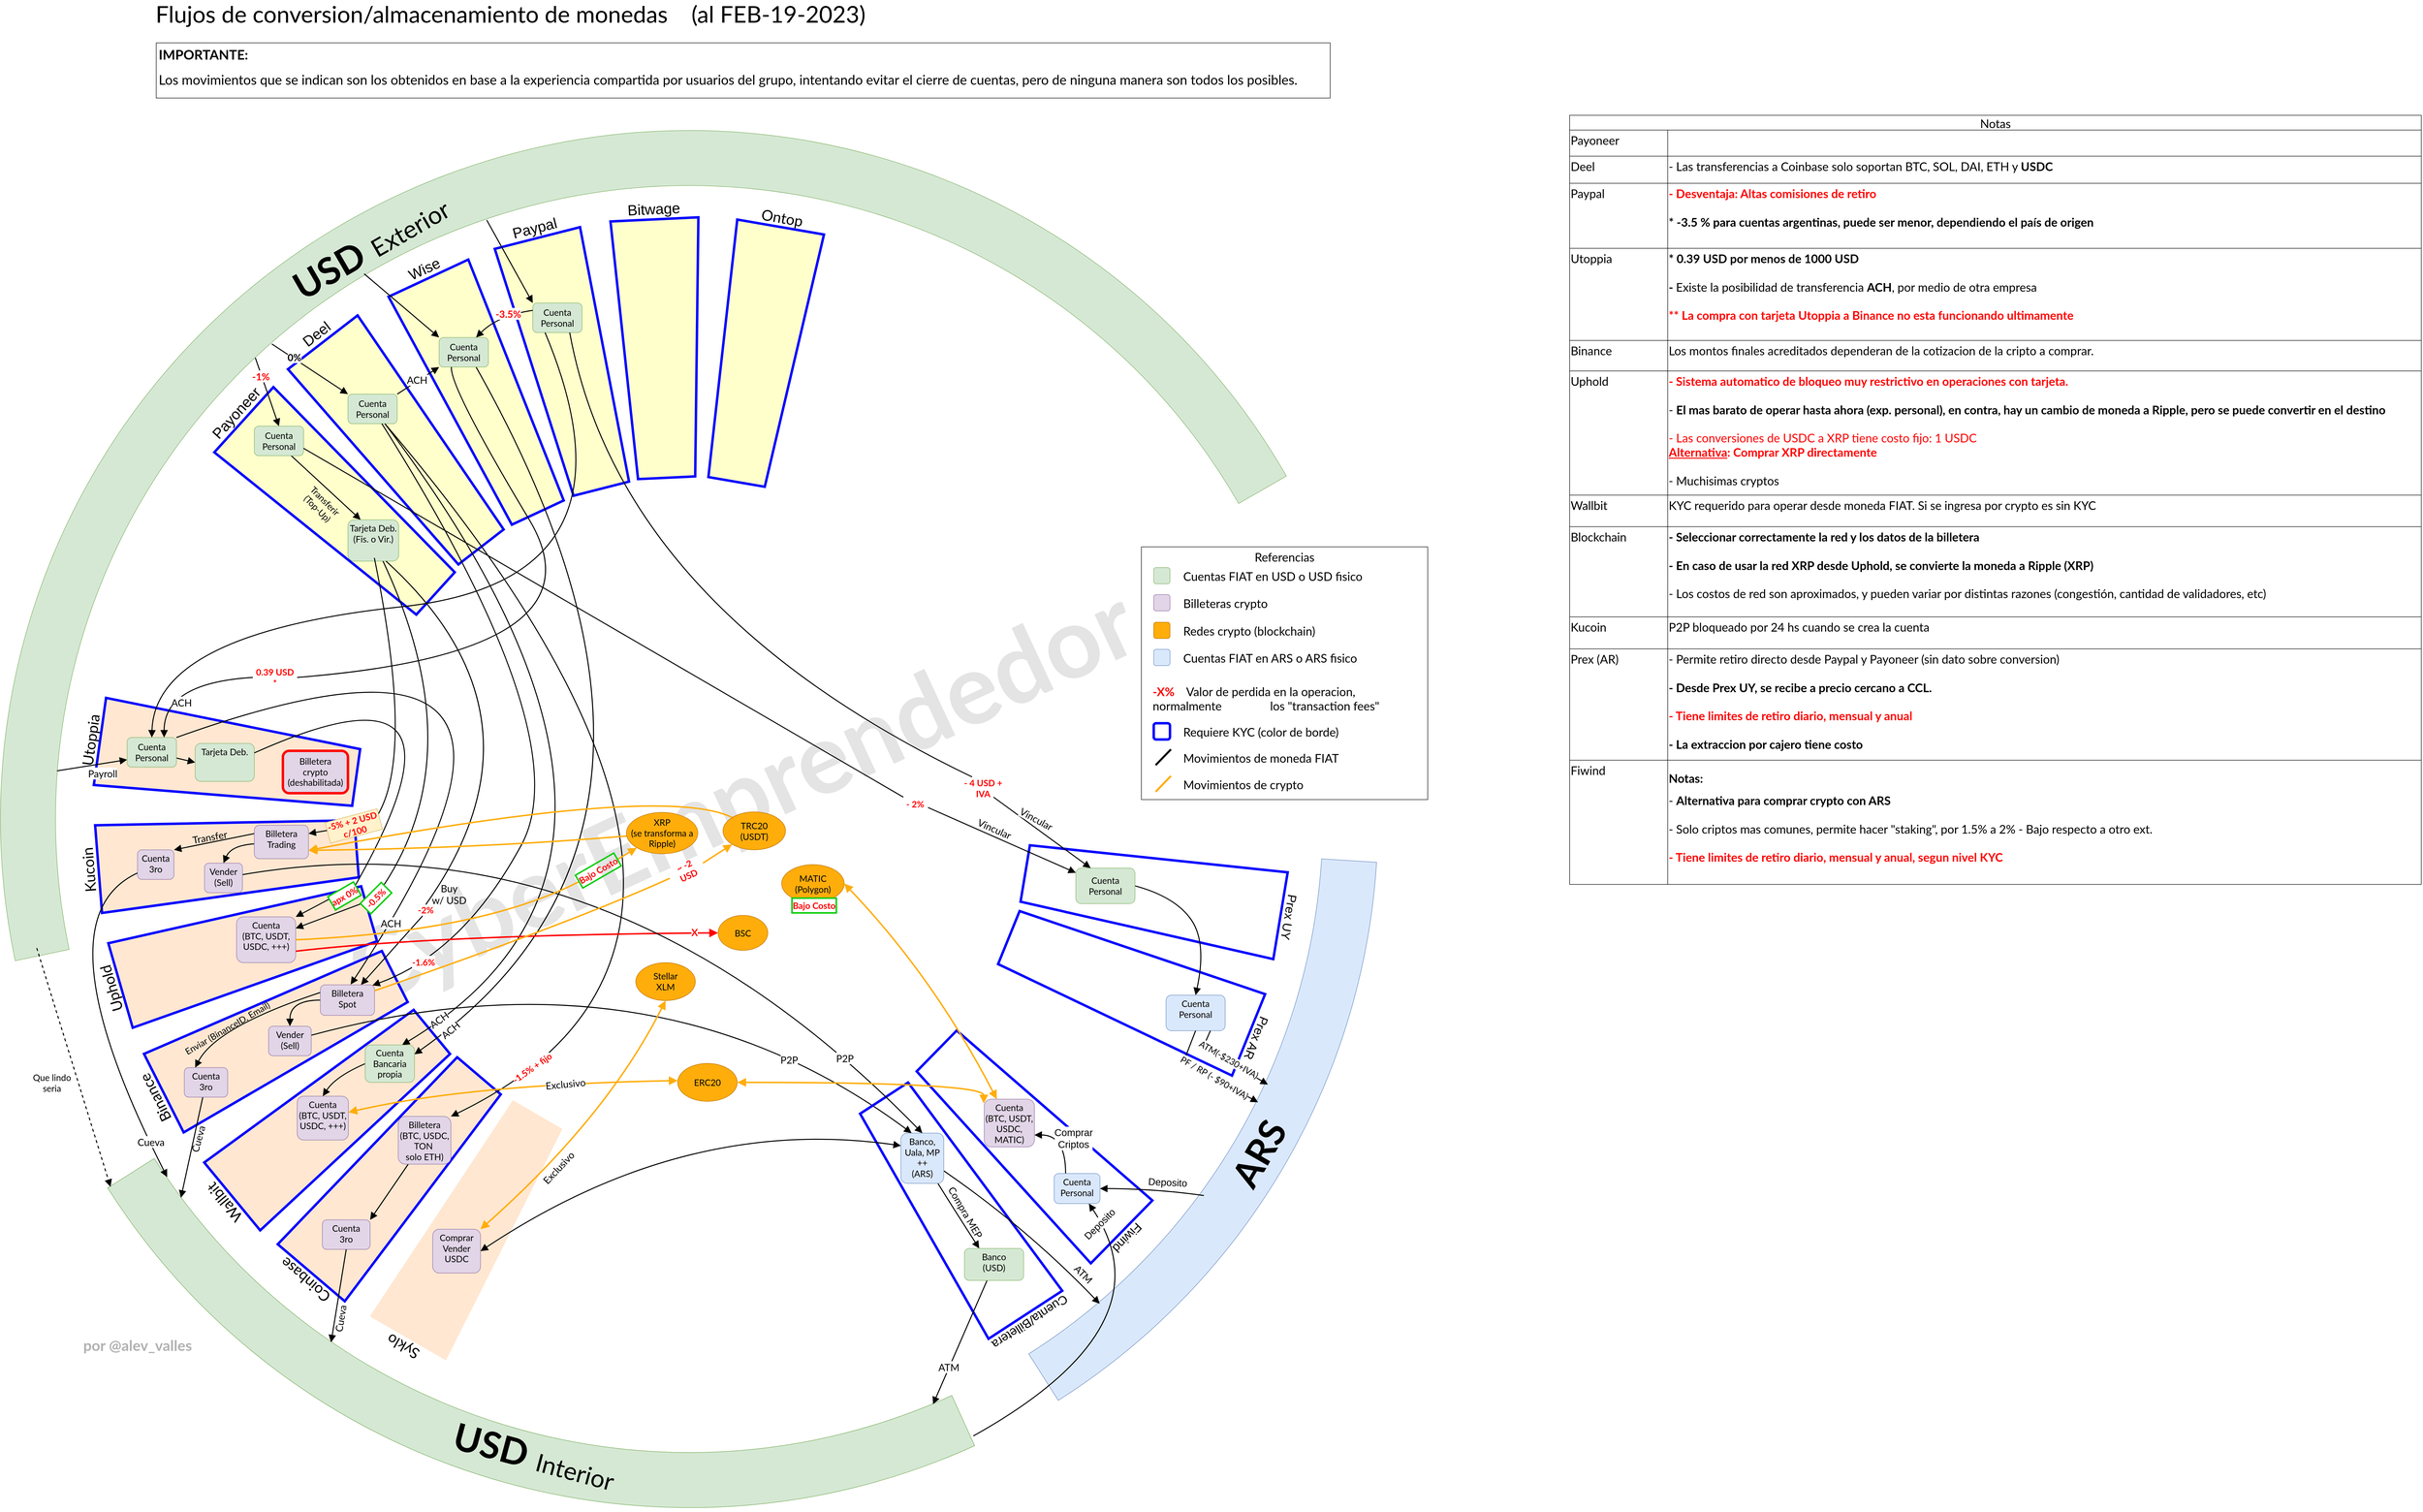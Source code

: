 <mxfile version="20.8.16" type="device"><diagram id="930yrrSZ7CRRkxsYf17R" name="Main"><mxGraphModel dx="4780" dy="2810" grid="0" gridSize="5" guides="1" tooltips="1" connect="1" arrows="1" fold="1" page="0" pageScale="1" pageWidth="850" pageHeight="1100" math="0" shadow="0"><root><mxCell id="0"/><mxCell id="oXg08h0DtL2RBj69b0VJ-4" value="Ayudas" style="locked=1;" parent="0" visible="0"/><mxCell id="oXg08h0DtL2RBj69b0VJ-6" value="" style="ellipse;whiteSpace=wrap;html=1;aspect=fixed;labelBackgroundColor=none;fontFamily=Helvetica;fontSize=20;fillColor=none;strokeWidth=4;" vertex="1" parent="oXg08h0DtL2RBj69b0VJ-4"><mxGeometry x="237.5" y="387.5" width="2850" height="2850" as="geometry"/></mxCell><mxCell id="oXg08h0DtL2RBj69b0VJ-5" value="" style="ellipse;whiteSpace=wrap;html=1;aspect=fixed;labelBackgroundColor=none;fontFamily=Helvetica;fontSize=20;fillColor=none;strokeWidth=4;" vertex="1" parent="oXg08h0DtL2RBj69b0VJ-4"><mxGeometry x="1000" y="1150" width="1325" height="1325" as="geometry"/></mxCell><mxCell id="0LJHbX8xNzlawsBCCHQh-2" value="Coinbase" style="shape=trapezoid;perimeter=trapezoidPerimeter;whiteSpace=wrap;html=1;fixedSize=1;fontSize=25;rotation=-139.6;direction=west;size=31.22;labelPosition=center;verticalLabelPosition=top;align=center;verticalAlign=bottom;fillColor=#FFCC99;labelBackgroundColor=none;movable=1;resizable=1;rotatable=1;deletable=1;editable=1;connectable=1;fontStyle=0;strokeColor=#0000FF;strokeWidth=5;" vertex="1" parent="oXg08h0DtL2RBj69b0VJ-4"><mxGeometry x="-375.996" y="2350.996" width="178.54" height="525" as="geometry"/></mxCell><mxCell id="0LJHbX8xNzlawsBCCHQh-3" value="Wallbit" style="shape=trapezoid;perimeter=trapezoidPerimeter;whiteSpace=wrap;html=1;fixedSize=1;fontSize=25;rotation=-129.5;direction=west;size=31.22;labelPosition=center;verticalLabelPosition=top;align=center;verticalAlign=bottom;fillColor=#FFCC99;labelBackgroundColor=none;movable=1;resizable=1;rotatable=1;deletable=1;editable=1;connectable=1;fontStyle=0;strokeColor=#0000FF;strokeWidth=5;" vertex="1" parent="oXg08h0DtL2RBj69b0VJ-4"><mxGeometry x="-503.996" y="2228.996" width="178.54" height="525" as="geometry"/></mxCell><mxCell id="0LJHbX8xNzlawsBCCHQh-4" value="Binance" style="shape=trapezoid;perimeter=trapezoidPerimeter;whiteSpace=wrap;html=1;fixedSize=1;fontSize=25;rotation=243.2;direction=west;size=31.22;labelPosition=center;verticalLabelPosition=top;align=center;verticalAlign=bottom;fillColor=#FFCC99;labelBackgroundColor=none;fontStyle=0;strokeColor=#0000FF;strokeWidth=5;movable=1;resizable=1;rotatable=1;deletable=1;editable=1;connectable=1;" vertex="1" parent="oXg08h0DtL2RBj69b0VJ-4"><mxGeometry x="-610.996" y="2067.996" width="178.54" height="525" as="geometry"/></mxCell><mxCell id="0LJHbX8xNzlawsBCCHQh-5" value="Uphold" style="shape=trapezoid;perimeter=trapezoidPerimeter;whiteSpace=wrap;html=1;fixedSize=1;fontSize=25;rotation=-106.1;direction=west;size=31.22;labelPosition=center;verticalLabelPosition=top;align=center;verticalAlign=bottom;fillColor=#FFCC99;labelBackgroundColor=none;fontStyle=0;strokeColor=#0000FF;strokeWidth=5;movable=1;resizable=1;rotatable=1;deletable=1;editable=1;connectable=1;" vertex="1" parent="oXg08h0DtL2RBj69b0VJ-4"><mxGeometry x="-680.996" y="1894.996" width="178.54" height="525" as="geometry"/></mxCell><mxCell id="0LJHbX8xNzlawsBCCHQh-6" value="Kucoin" style="shape=trapezoid;perimeter=trapezoidPerimeter;whiteSpace=wrap;html=1;fixedSize=1;fontSize=25;rotation=-94.5;direction=west;size=31.22;labelPosition=center;verticalLabelPosition=top;align=center;verticalAlign=bottom;fillColor=#FFCC99;labelBackgroundColor=none;fontStyle=0;strokeColor=#0000FF;strokeWidth=5;movable=1;resizable=1;rotatable=1;deletable=1;editable=1;connectable=1;" vertex="1" parent="oXg08h0DtL2RBj69b0VJ-4"><mxGeometry x="-715.996" y="1710.996" width="178.54" height="525" as="geometry"/></mxCell><mxCell id="0LJHbX8xNzlawsBCCHQh-7" value="Utoppia" style="shape=trapezoid;perimeter=trapezoidPerimeter;whiteSpace=wrap;html=1;fixedSize=1;fontSize=25;rotation=-82;direction=west;size=31.22;labelPosition=center;verticalLabelPosition=top;align=center;verticalAlign=bottom;fillColor=#FFCC99;labelBackgroundColor=none;fontStyle=0;strokeColor=#0000FF;strokeWidth=5;movable=1;resizable=1;rotatable=1;deletable=1;editable=1;connectable=1;" vertex="1" parent="oXg08h0DtL2RBj69b0VJ-4"><mxGeometry x="-714.996" y="1508.996" width="178.54" height="525" as="geometry"/></mxCell><mxCell id="Z5-TlnopEIQrfsnqIGes-23" value="Referencias" style="locked=1;" parent="0"/><mxCell id="hf3bU_u_D2Zq8CO1t4FM-3" value="CyberEmprendedor" style="text;html=1;strokeColor=none;fillColor=none;align=center;verticalAlign=middle;whiteSpace=wrap;rounded=0;fontSize=200;fontStyle=1;fontFamily=Lato;fontSource=https%3A%2F%2Ffonts.googleapis.com%2Fcss%3Ffamily%3DLato;textOpacity=10;rotation=-25;" vertex="1" parent="Z5-TlnopEIQrfsnqIGes-23"><mxGeometry x="546.23" y="1094.26" width="2438.18" height="1341" as="geometry"/></mxCell><mxCell id="hf3bU_u_D2Zq8CO1t4FM-4" value="por @alev_valles" style="text;html=1;strokeColor=none;fillColor=none;align=left;verticalAlign=middle;whiteSpace=wrap;rounded=0;fontSize=30;fontStyle=1;fontFamily=Lato;fontSource=https%3A%2F%2Ffonts.googleapis.com%2Fcss%3Ffamily%3DLato;textOpacity=30;rotation=0;" vertex="1" parent="Z5-TlnopEIQrfsnqIGes-23"><mxGeometry x="431" y="2842" width="243" height="83" as="geometry"/></mxCell><mxCell id="qn7c5RT-aKWLJiJ_2Hxg-13" value="" style="group" vertex="1" connectable="0" parent="Z5-TlnopEIQrfsnqIGes-23"><mxGeometry x="2580" y="1265" width="581" height="513" as="geometry"/></mxCell><mxCell id="Z5-TlnopEIQrfsnqIGes-25" value="Referencias" style="rounded=0;whiteSpace=wrap;html=1;labelBorderColor=none;strokeWidth=1;fontFamily=Lato;fontSource=https%3A%2F%2Ffonts.googleapis.com%2Fcss%3Ffamily%3DLato;fontSize=24;verticalAlign=top;shadow=0;labelBackgroundColor=none;container=0;" vertex="1" parent="qn7c5RT-aKWLJiJ_2Hxg-13"><mxGeometry width="581" height="513" as="geometry"/></mxCell><mxCell id="Z5-TlnopEIQrfsnqIGes-26" value="&lt;div style=&quot;font-size: 18px;&quot;&gt;&lt;br&gt;&lt;/div&gt;" style="rounded=1;whiteSpace=wrap;html=1;shadow=0;labelBackgroundColor=none;strokeWidth=1;fontFamily=Lato;fontSize=18;align=center;fontSource=https%3A%2F%2Ffonts.googleapis.com%2Fcss%3Ffamily%3DLato;fillColor=#d5e8d4;strokeColor=#82b366;container=0;" vertex="1" parent="qn7c5RT-aKWLJiJ_2Hxg-13"><mxGeometry x="25" y="42" width="33" height="33" as="geometry"/></mxCell><mxCell id="Z5-TlnopEIQrfsnqIGes-27" value="&lt;div style=&quot;font-size: 18px;&quot;&gt;&lt;br&gt;&lt;/div&gt;" style="rounded=1;whiteSpace=wrap;html=1;shadow=0;labelBackgroundColor=none;strokeWidth=1;fontFamily=Lato;fontSize=18;align=center;fontSource=https%3A%2F%2Ffonts.googleapis.com%2Fcss%3Ffamily%3DLato;fillColor=#e1d5e7;strokeColor=#9673a6;container=0;" vertex="1" parent="qn7c5RT-aKWLJiJ_2Hxg-13"><mxGeometry x="25" y="97" width="33" height="33" as="geometry"/></mxCell><mxCell id="Z5-TlnopEIQrfsnqIGes-28" value="" style="whiteSpace=wrap;html=1;fontSize=18;fontFamily=Lato;verticalAlign=top;fillColor=#FFAD0B;strokeColor=#BD7000;rounded=1;shadow=0;labelBackgroundColor=none;strokeWidth=1;fontSource=https%3A%2F%2Ffonts.googleapis.com%2Fcss%3Ffamily%3DLato;fontColor=#000000;container=0;" vertex="1" parent="qn7c5RT-aKWLJiJ_2Hxg-13"><mxGeometry x="25" y="153" width="33" height="33" as="geometry"/></mxCell><mxCell id="Z5-TlnopEIQrfsnqIGes-29" value="" style="whiteSpace=wrap;html=1;fontSize=18;fontFamily=Lato;verticalAlign=top;rounded=1;shadow=0;labelBackgroundColor=none;strokeWidth=1;fontSource=https%3A%2F%2Ffonts.googleapis.com%2Fcss%3Ffamily%3DLato;fillColor=#dae8fc;strokeColor=#6c8ebf;container=0;" vertex="1" parent="qn7c5RT-aKWLJiJ_2Hxg-13"><mxGeometry x="25" y="208" width="33" height="33" as="geometry"/></mxCell><mxCell id="Z5-TlnopEIQrfsnqIGes-30" value="Cuentas FIAT en USD o USD fisico" style="text;html=1;strokeColor=none;fillColor=none;align=left;verticalAlign=middle;whiteSpace=wrap;rounded=0;fontSize=24;fontFamily=Lato;fontColor=default;container=0;fontSource=https%3A%2F%2Ffonts.googleapis.com%2Fcss%3Ffamily%3DLato;" vertex="1" parent="qn7c5RT-aKWLJiJ_2Hxg-13"><mxGeometry x="83" y="45" width="371" height="30" as="geometry"/></mxCell><mxCell id="Z5-TlnopEIQrfsnqIGes-31" value="Billeteras crypto" style="text;html=1;strokeColor=none;fillColor=none;align=left;verticalAlign=middle;whiteSpace=wrap;rounded=0;fontSize=24;fontFamily=Lato;fontColor=default;container=0;fontSource=https%3A%2F%2Ffonts.googleapis.com%2Fcss%3Ffamily%3DLato;" vertex="1" parent="qn7c5RT-aKWLJiJ_2Hxg-13"><mxGeometry x="83" y="100" width="371" height="30" as="geometry"/></mxCell><mxCell id="Z5-TlnopEIQrfsnqIGes-32" value="Redes crypto (blockchain)" style="text;html=1;strokeColor=none;fillColor=none;align=left;verticalAlign=middle;whiteSpace=wrap;rounded=0;fontSize=24;fontFamily=Lato;fontColor=default;container=0;fontSource=https%3A%2F%2Ffonts.googleapis.com%2Fcss%3Ffamily%3DLato;" vertex="1" parent="qn7c5RT-aKWLJiJ_2Hxg-13"><mxGeometry x="83" y="156" width="371" height="30" as="geometry"/></mxCell><mxCell id="Z5-TlnopEIQrfsnqIGes-33" value="Cuentas FIAT en ARS o ARS fisico" style="text;html=1;strokeColor=none;fillColor=none;align=left;verticalAlign=middle;whiteSpace=wrap;rounded=0;fontSize=24;fontFamily=Lato;fontColor=default;container=0;fontSource=https%3A%2F%2Ffonts.googleapis.com%2Fcss%3Ffamily%3DLato;" vertex="1" parent="qn7c5RT-aKWLJiJ_2Hxg-13"><mxGeometry x="83" y="211" width="371" height="30" as="geometry"/></mxCell><mxCell id="Z5-TlnopEIQrfsnqIGes-34" value="&lt;font color=&quot;#ff0000&quot;&gt;&lt;b&gt;-X%&lt;/b&gt;&lt;/font&gt;&amp;nbsp; &amp;nbsp; Valor de perdida en la operacion, normalmente&amp;nbsp; &amp;nbsp; &amp;nbsp; &amp;nbsp; &amp;nbsp; &amp;nbsp; &amp;nbsp; &amp;nbsp; los &quot;transaction fees&quot;" style="text;html=1;strokeColor=none;fillColor=none;align=left;verticalAlign=middle;whiteSpace=wrap;rounded=0;fontSize=24;fontFamily=Lato;fontColor=default;container=0;fontSource=https%3A%2F%2Ffonts.googleapis.com%2Fcss%3Ffamily%3DLato;" vertex="1" parent="qn7c5RT-aKWLJiJ_2Hxg-13"><mxGeometry x="21" y="266" width="560" height="83" as="geometry"/></mxCell><mxCell id="Z5-TlnopEIQrfsnqIGes-35" value="" style="whiteSpace=wrap;html=1;fontSize=25;fontFamily=Helvetica;verticalAlign=bottom;rounded=1;shadow=0;labelBackgroundColor=none;strokeWidth=5;fontSource=https%3A%2F%2Ffonts.googleapis.com%2Fcss%3Ffamily%3DLato;fillColor=none;strokeColor=#0000FF;container=0;fontStyle=0;" vertex="1" parent="qn7c5RT-aKWLJiJ_2Hxg-13"><mxGeometry x="25" y="358" width="33" height="33" as="geometry"/></mxCell><mxCell id="Z5-TlnopEIQrfsnqIGes-36" value="Requiere KYC (color de borde)" style="text;html=1;strokeColor=none;fillColor=none;align=left;verticalAlign=middle;whiteSpace=wrap;rounded=0;fontSize=24;fontFamily=Lato;fontColor=default;container=0;fontSource=https%3A%2F%2Ffonts.googleapis.com%2Fcss%3Ffamily%3DLato;" vertex="1" parent="qn7c5RT-aKWLJiJ_2Hxg-13"><mxGeometry x="83" y="361" width="371" height="30" as="geometry"/></mxCell><mxCell id="qn7c5RT-aKWLJiJ_2Hxg-8" value="" style="endArrow=none;html=1;rounded=0;labelBackgroundColor=default;strokeColor=default;strokeWidth=4;fontFamily=Lato;fontSource=https%3A%2F%2Ffonts.googleapis.com%2Fcss%3Ffamily%3DLato;fontSize=20;fontColor=default;startSize=10;endSize=10;shape=connector;curved=1;elbow=vertical;" edge="1" parent="qn7c5RT-aKWLJiJ_2Hxg-13"><mxGeometry width="50" height="50" relative="1" as="geometry"><mxPoint x="29" y="443" as="sourcePoint"/><mxPoint x="60" y="411" as="targetPoint"/></mxGeometry></mxCell><mxCell id="qn7c5RT-aKWLJiJ_2Hxg-10" value="Movimientos de moneda FIAT" style="text;html=1;strokeColor=none;fillColor=none;align=left;verticalAlign=middle;whiteSpace=wrap;rounded=0;fontSize=24;fontFamily=Lato;fontColor=default;container=0;fontSource=https%3A%2F%2Ffonts.googleapis.com%2Fcss%3Ffamily%3DLato;" vertex="1" parent="qn7c5RT-aKWLJiJ_2Hxg-13"><mxGeometry x="83" y="414" width="371" height="30" as="geometry"/></mxCell><mxCell id="qn7c5RT-aKWLJiJ_2Hxg-11" value="" style="endArrow=none;html=1;rounded=0;labelBackgroundColor=default;strokeColor=#FFAD0B;strokeWidth=4;fontFamily=Lato;fontSource=https%3A%2F%2Ffonts.googleapis.com%2Fcss%3Ffamily%3DLato;fontSize=20;fontColor=default;startSize=10;endSize=10;shape=connector;curved=1;elbow=vertical;" edge="1" parent="qn7c5RT-aKWLJiJ_2Hxg-13"><mxGeometry width="50" height="50" relative="1" as="geometry"><mxPoint x="29" y="497" as="sourcePoint"/><mxPoint x="60" y="465" as="targetPoint"/></mxGeometry></mxCell><mxCell id="qn7c5RT-aKWLJiJ_2Hxg-12" value="Movimientos de crypto" style="text;html=1;strokeColor=none;fillColor=none;align=left;verticalAlign=middle;whiteSpace=wrap;rounded=0;fontSize=24;fontFamily=Lato;fontColor=default;container=0;fontSource=https%3A%2F%2Ffonts.googleapis.com%2Fcss%3Ffamily%3DLato;" vertex="1" parent="qn7c5RT-aKWLJiJ_2Hxg-13"><mxGeometry x="83" y="468" width="371" height="30" as="geometry"/></mxCell><mxCell id="F0iigxHktYMMys9Kncfq-3" value="Arcs" style="locked=1;" parent="0"/><mxCell id="F0iigxHktYMMys9Kncfq-4" value="" style="verticalLabelPosition=bottom;verticalAlign=top;html=1;shape=mxgraph.basic.partConcEllipse;fillColor=#d5e8d4;strokeColor=#82b366;startAngle=0.717;endAngle=0.167;arcWidth=0.08;fontSize=18;aspect=fixed;fontFamily=Lato;fontSource=https%3A%2F%2Ffonts.googleapis.com%2Fcss%3Ffamily%3DLato;" vertex="1" parent="F0iigxHktYMMys9Kncfq-3"><mxGeometry x="265" y="420" width="2795" height="2795" as="geometry"/></mxCell><mxCell id="F0iigxHktYMMys9Kncfq-6" value="&lt;font style=&quot;font-size: 75px;&quot;&gt;&lt;b&gt;USD&lt;/b&gt;&lt;/font&gt; &lt;font style=&quot;font-size: 50px;&quot;&gt;Exterior&lt;/font&gt;" style="text;html=1;strokeColor=none;fillColor=none;align=center;verticalAlign=middle;whiteSpace=wrap;rounded=0;fontSize=80;fontFamily=Lato;fontSource=https%3A%2F%2Ffonts.googleapis.com%2Fcss%3Ffamily%3DLato;rotation=-30;" vertex="1" parent="F0iigxHktYMMys9Kncfq-3"><mxGeometry x="754" y="601" width="520" height="100" as="geometry"/></mxCell><mxCell id="Bx3DKuzHPwJ3SSUlfm7P-8" value="Arcs USD Int" style="locked=1;" parent="0"/><mxCell id="Bx3DKuzHPwJ3SSUlfm7P-9" value="" style="verticalLabelPosition=bottom;verticalAlign=top;html=1;shape=mxgraph.basic.partConcEllipse;fillColor=#d5e8d4;strokeColor=#82b366;startAngle=0.682;endAngle=0.91;arcWidth=0.08;fontSize=18;aspect=fixed;fontFamily=Lato;fontSource=https%3A%2F%2Ffonts.googleapis.com%2Fcss%3Ffamily%3DLato;rotation=-90;" vertex="1" parent="Bx3DKuzHPwJ3SSUlfm7P-8"><mxGeometry x="265" y="420" width="2795" height="2795" as="geometry"/></mxCell><mxCell id="fzF9vJ69wnNcNbHYlZZ8-2" value="Arc ARS" style="locked=1;" parent="0"/><mxCell id="fzF9vJ69wnNcNbHYlZZ8-3" value="" style="verticalLabelPosition=bottom;verticalAlign=top;html=1;shape=mxgraph.basic.partConcEllipse;fillColor=#dae8fc;strokeColor=#6c8ebf;startAngle=0.76;endAngle=0.91;arcWidth=0.08;fontSize=18;aspect=fixed;fontFamily=Lato;fontSource=https%3A%2F%2Ffonts.googleapis.com%2Fcss%3Ffamily%3DLato;rotation=-90;direction=north;" vertex="1" parent="fzF9vJ69wnNcNbHYlZZ8-2"><mxGeometry x="265" y="420" width="2795" height="2795" as="geometry"/></mxCell><mxCell id="fzF9vJ69wnNcNbHYlZZ8-4" value="" style="verticalLabelPosition=bottom;verticalAlign=top;html=1;shape=mxgraph.basic.partConcEllipse;fillColor=#d5e8d4;strokeColor=#82b366;startAngle=0.682;endAngle=0.91;arcWidth=0.08;fontSize=18;aspect=fixed;fontFamily=Lato;fontSource=https%3A%2F%2Ffonts.googleapis.com%2Fcss%3Ffamily%3DLato;rotation=-90;" vertex="1" parent="fzF9vJ69wnNcNbHYlZZ8-2"><mxGeometry x="265" y="420" width="2795" height="2795" as="geometry"/></mxCell><mxCell id="fzF9vJ69wnNcNbHYlZZ8-5" value="&lt;span style=&quot;font-size: 75px;&quot;&gt;&lt;b&gt;ARS&lt;/b&gt;&lt;/span&gt;" style="text;html=1;strokeColor=none;fillColor=none;align=center;verticalAlign=middle;whiteSpace=wrap;rounded=0;fontSize=80;fontFamily=Lato;fontSource=https%3A%2F%2Ffonts.googleapis.com%2Fcss%3Ffamily%3DLato;rotation=-60;" vertex="1" parent="fzF9vJ69wnNcNbHYlZZ8-2"><mxGeometry x="2555" y="2444" width="520" height="100" as="geometry"/></mxCell><mxCell id="1" style="locked=1;" parent="0"/><mxCell id="uRZ_hd-uQK9-mOTQfLer-7" value="Coinbase" style="shape=trapezoid;perimeter=trapezoidPerimeter;whiteSpace=wrap;html=1;fixedSize=1;fontSize=30;rotation=-139.6;direction=west;size=31.22;labelPosition=center;verticalLabelPosition=top;align=center;verticalAlign=bottom;fillColor=#FFE7D1;labelBackgroundColor=none;movable=1;resizable=1;rotatable=1;deletable=1;editable=1;connectable=1;fontStyle=0;strokeColor=#0000FF;strokeWidth=5;fontFamily=Lato;fontSource=https%3A%2F%2Ffonts.googleapis.com%2Fcss%3Ffamily%3DLato;" vertex="1" parent="1"><mxGeometry x="976.464" y="2275.996" width="178.54" height="525" as="geometry"/></mxCell><mxCell id="uRZ_hd-uQK9-mOTQfLer-8" value="Wallbit" style="shape=trapezoid;perimeter=trapezoidPerimeter;whiteSpace=wrap;html=1;fixedSize=1;fontSize=30;rotation=-129.5;direction=west;size=31.22;labelPosition=center;verticalLabelPosition=top;align=center;verticalAlign=bottom;fillColor=#FFE7D1;labelBackgroundColor=none;movable=1;resizable=1;rotatable=1;deletable=1;editable=1;connectable=1;fontStyle=0;strokeColor=#0000FF;strokeWidth=5;fontFamily=Lato;fontSource=https%3A%2F%2Ffonts.googleapis.com%2Fcss%3Ffamily%3DLato;" vertex="1" parent="1"><mxGeometry x="848.464" y="2153.996" width="178.54" height="525" as="geometry"/></mxCell><mxCell id="uRZ_hd-uQK9-mOTQfLer-9" value="Binance" style="shape=trapezoid;perimeter=trapezoidPerimeter;whiteSpace=wrap;html=1;fixedSize=1;fontSize=30;rotation=243.2;direction=west;size=31.22;labelPosition=center;verticalLabelPosition=top;align=center;verticalAlign=bottom;fillColor=#FFE7D1;labelBackgroundColor=none;fontStyle=0;strokeColor=#0000FF;strokeWidth=5;movable=1;resizable=1;rotatable=1;deletable=1;editable=1;connectable=1;fontFamily=Lato;fontSource=https%3A%2F%2Ffonts.googleapis.com%2Fcss%3Ffamily%3DLato;" vertex="1" parent="1"><mxGeometry x="741.464" y="1992.996" width="178.54" height="525" as="geometry"/></mxCell><mxCell id="uRZ_hd-uQK9-mOTQfLer-10" value="Uphold" style="shape=trapezoid;perimeter=trapezoidPerimeter;whiteSpace=wrap;html=1;fixedSize=1;fontSize=30;rotation=-106.1;direction=west;size=31.22;labelPosition=center;verticalLabelPosition=top;align=center;verticalAlign=bottom;fillColor=#FFE7D1;labelBackgroundColor=none;fontStyle=0;strokeColor=#0000FF;strokeWidth=5;movable=1;resizable=1;rotatable=1;deletable=1;editable=1;connectable=1;fontFamily=Lato;fontSource=https%3A%2F%2Ffonts.googleapis.com%2Fcss%3Ffamily%3DLato;" vertex="1" parent="1"><mxGeometry x="671.464" y="1819.996" width="178.54" height="525" as="geometry"/></mxCell><mxCell id="uRZ_hd-uQK9-mOTQfLer-11" value="Kucoin" style="shape=trapezoid;perimeter=trapezoidPerimeter;whiteSpace=wrap;html=1;fixedSize=1;fontSize=30;rotation=-94.5;direction=west;size=31.22;labelPosition=center;verticalLabelPosition=top;align=center;verticalAlign=bottom;fillColor=#FFE7D1;labelBackgroundColor=none;fontStyle=0;strokeColor=#0000FF;strokeWidth=5;movable=1;resizable=1;rotatable=1;deletable=1;editable=1;connectable=1;fontFamily=Lato;fontSource=https%3A%2F%2Ffonts.googleapis.com%2Fcss%3Ffamily%3DLato;" vertex="1" parent="1"><mxGeometry x="636.464" y="1635.996" width="178.54" height="525" as="geometry"/></mxCell><mxCell id="uRZ_hd-uQK9-mOTQfLer-12" value="Utoppia" style="shape=trapezoid;perimeter=trapezoidPerimeter;whiteSpace=wrap;html=1;fixedSize=1;fontSize=30;rotation=-82;direction=west;size=31.22;labelPosition=center;verticalLabelPosition=top;align=center;verticalAlign=bottom;fillColor=#FFE7D1;labelBackgroundColor=none;fontStyle=0;strokeColor=#0000FF;strokeWidth=5;movable=1;resizable=1;rotatable=1;deletable=1;editable=1;connectable=1;fontFamily=Lato;fontSource=https%3A%2F%2Ffonts.googleapis.com%2Fcss%3Ffamily%3DLato;" vertex="1" parent="1"><mxGeometry x="637.464" y="1433.996" width="178.54" height="525" as="geometry"/></mxCell><mxCell id="GqLp2Sgg_9-A90O3AZ4Z-2" value="Payoneer" style="shape=trapezoid;perimeter=trapezoidPerimeter;whiteSpace=wrap;html=1;fixedSize=1;fontSize=30;rotation=-47.8;direction=west;size=31.22;labelPosition=center;verticalLabelPosition=top;align=center;verticalAlign=bottom;fillColor=#FFFFCC;labelBackgroundColor=none;movable=0;resizable=0;rotatable=0;deletable=0;editable=0;connectable=0;fontStyle=0;strokeColor=#0000FF;strokeWidth=5;" vertex="1" parent="1"><mxGeometry x="864.02" y="920.74" width="178.54" height="525" as="geometry"/></mxCell><mxCell id="fItOZy9dYrFqX1Izl5-k-1" value="&lt;div style=&quot;font-size: 18px;&quot;&gt;&lt;br&gt;&lt;/div&gt;" style="edgeLabel;html=1;align=center;verticalAlign=middle;resizable=0;points=[];fontSize=18;fontFamily=Lato;fontSource=https%3A%2F%2Ffonts.googleapis.com%2Fcss%3Ffamily%3DLato;" vertex="1" connectable="0" parent="1"><mxGeometry x="1060" y="983.923" as="geometry"/></mxCell><mxCell id="fItOZy9dYrFqX1Izl5-k-9" style="edgeStyle=none;rounded=0;orthogonalLoop=1;jettySize=auto;html=1;exitX=0.75;exitY=1;exitDx=0;exitDy=0;strokeWidth=2;fontSize=20;fontColor=default;endArrow=block;endFill=1;elbow=vertical;entryX=0.25;entryY=0;entryDx=0;entryDy=0;endSize=10;startSize=10;fontFamily=Lato;fontSource=https%3A%2F%2Ffonts.googleapis.com%2Fcss%3Ffamily%3DLato;" edge="1" parent="1" source="fItOZy9dYrFqX1Izl5-k-2" target="fItOZy9dYrFqX1Izl5-k-3"><mxGeometry relative="1" as="geometry"><mxPoint x="900.0" y="1150" as="targetPoint"/></mxGeometry></mxCell><mxCell id="fItOZy9dYrFqX1Izl5-k-10" value="&lt;div style=&quot;border-color: var(--border-color); color: rgb(0, 0, 0); font-size: 18px;&quot;&gt;Transferir&lt;/div&gt;&lt;div style=&quot;border-color: var(--border-color); color: rgb(0, 0, 0); font-size: 18px;&quot;&gt;(Top-Up)&lt;/div&gt;" style="edgeLabel;html=1;align=center;verticalAlign=middle;resizable=0;points=[];fontSize=20;fontColor=#FF0000;labelBackgroundColor=none;fontFamily=Lato;fontSource=https%3A%2F%2Ffonts.googleapis.com%2Fcss%3Ffamily%3DLato;rotation=45;" vertex="1" connectable="0" parent="fItOZy9dYrFqX1Izl5-k-9"><mxGeometry x="0.157" relative="1" as="geometry"><mxPoint x="-21" y="23" as="offset"/></mxGeometry></mxCell><mxCell id="fItOZy9dYrFqX1Izl5-k-2" value="&lt;div style=&quot;font-size: 18px;&quot;&gt;Cuenta&lt;/div&gt;&lt;div style=&quot;font-size: 18px;&quot;&gt;Personal&lt;br style=&quot;font-size: 18px;&quot;&gt;&lt;/div&gt;" style="rounded=1;whiteSpace=wrap;html=1;shadow=0;labelBackgroundColor=none;strokeWidth=1;fontFamily=Lato;fontSize=18;align=center;fontSource=https%3A%2F%2Ffonts.googleapis.com%2Fcss%3Ffamily%3DLato;fillColor=#d5e8d4;strokeColor=#82b366;" vertex="1" parent="1"><mxGeometry x="780" y="1020" width="100" height="60" as="geometry"/></mxCell><mxCell id="fItOZy9dYrFqX1Izl5-k-8" value="" style="group;rotation=0;fontFamily=Lato;fontSource=https%3A%2F%2Ffonts.googleapis.com%2Fcss%3Ffamily%3DLato;" vertex="1" connectable="0" parent="1"><mxGeometry x="970" y="1210" width="103" height="84" as="geometry"/></mxCell><mxCell id="D5fsJmiZF_JZM_7uDV2M-2" value="" style="group" vertex="1" connectable="0" parent="fItOZy9dYrFqX1Izl5-k-8"><mxGeometry width="103" height="84" as="geometry"/></mxCell><mxCell id="fItOZy9dYrFqX1Izl5-k-3" value="&lt;div style=&quot;font-size: 18px;&quot;&gt;Tarjeta Deb.&lt;br style=&quot;font-size: 18px;&quot;&gt;&lt;/div&gt;&lt;div style=&quot;font-size: 18px;&quot;&gt;(Fis. o Vir.)&lt;br style=&quot;font-size: 18px;&quot;&gt;&lt;/div&gt;" style="whiteSpace=wrap;html=1;fontSize=18;fontFamily=Lato;rounded=1;shadow=0;labelBackgroundColor=none;strokeWidth=1;fontSource=https%3A%2F%2Ffonts.googleapis.com%2Fcss%3Ffamily%3DLato;verticalAlign=top;fillColor=#d5e8d4;strokeColor=#82b366;rotation=0;" vertex="1" parent="D5fsJmiZF_JZM_7uDV2M-2"><mxGeometry width="103" height="84" as="geometry"/></mxCell><mxCell id="fItOZy9dYrFqX1Izl5-k-4" value="" style="shape=image;html=1;verticalAlign=top;verticalLabelPosition=bottom;labelBackgroundColor=#ffffff;imageAspect=0;aspect=fixed;image=https://cdn0.iconfinder.com/data/icons/credit-card-debit-card-payment-PNG/80/Mastercard-Curved.png;strokeColor=#CCCCCC;fontFamily=Lato;fontSource=https%3A%2F%2Ffonts.googleapis.com%2Fcss%3Ffamily%3DLato;fontSize=14;rotation=0;" vertex="1" parent="D5fsJmiZF_JZM_7uDV2M-2"><mxGeometry x="34.333" y="45.379" width="32.044" height="32.044" as="geometry"/></mxCell><mxCell id="DAe_5syYyHhIvuZ9S8BF-1" value="Deel" style="shape=trapezoid;perimeter=trapezoidPerimeter;whiteSpace=wrap;html=1;fixedSize=1;fontSize=30;rotation=-37.7;direction=west;size=31.22;labelPosition=center;verticalLabelPosition=top;align=center;verticalAlign=bottom;fillColor=#FFFFCC;labelBackgroundColor=none;movable=0;resizable=0;rotatable=0;deletable=0;editable=0;connectable=0;fontStyle=0;strokeColor=#0000FF;strokeWidth=5;" vertex="1" parent="1"><mxGeometry x="990.21" y="795" width="178.54" height="525" as="geometry"/></mxCell><mxCell id="UKWf8u9FyLIP_JtJ0n7_-1" style="edgeStyle=none;shape=connector;curved=1;rounded=0;orthogonalLoop=1;jettySize=auto;html=1;exitX=0.75;exitY=1;exitDx=0;exitDy=0;entryX=0.75;entryY=0;entryDx=0;entryDy=0;labelBackgroundColor=default;strokeColor=default;strokeWidth=2;fontFamily=Lato;fontSource=https%3A%2F%2Ffonts.googleapis.com%2Fcss%3Ffamily%3DLato;fontSize=20;fontColor=default;startArrow=none;startFill=0;endArrow=block;endFill=1;startSize=10;endSize=10;elbow=vertical;" edge="1" parent="1" source="DAe_5syYyHhIvuZ9S8BF-2" target="vePj9uHJSQdzi5xtYrgN-1"><mxGeometry relative="1" as="geometry"><Array as="points"><mxPoint x="1711" y="1895"/></Array></mxGeometry></mxCell><mxCell id="UKWf8u9FyLIP_JtJ0n7_-4" value="ACH" style="edgeLabel;html=1;align=center;verticalAlign=middle;resizable=0;points=[];fontSize=20;fontFamily=Lato;fontColor=default;rotation=-35.9;" vertex="1" connectable="0" parent="UKWf8u9FyLIP_JtJ0n7_-1"><mxGeometry x="0.902" y="-6" relative="1" as="geometry"><mxPoint as="offset"/></mxGeometry></mxCell><mxCell id="DAe_5syYyHhIvuZ9S8BF-2" value="&lt;div style=&quot;font-size: 18px;&quot;&gt;Cuenta&lt;/div&gt;&lt;div style=&quot;font-size: 18px;&quot;&gt;Personal&lt;br style=&quot;font-size: 18px;&quot;&gt;&lt;/div&gt;" style="rounded=1;whiteSpace=wrap;html=1;shadow=0;labelBackgroundColor=none;strokeWidth=1;fontFamily=Lato;fontSize=18;align=center;fontSource=https%3A%2F%2Ffonts.googleapis.com%2Fcss%3Ffamily%3DLato;fillColor=#d5e8d4;strokeColor=#82b366;" vertex="1" parent="1"><mxGeometry x="970" y="955" width="100" height="60" as="geometry"/></mxCell><mxCell id="fItOZy9dYrFqX1Izl5-k-6" style="rounded=0;orthogonalLoop=1;jettySize=auto;html=1;exitX=0.185;exitY=0.165;exitDx=0;exitDy=0;entryX=0.5;entryY=0;entryDx=0;entryDy=0;fontSize=20;endArrow=block;endFill=1;elbow=vertical;strokeWidth=2;exitPerimeter=0;endSize=10;startSize=10;fontFamily=Lato;fontSource=https%3A%2F%2Ffonts.googleapis.com%2Fcss%3Ffamily%3DLato;" edge="1" parent="1" source="F0iigxHktYMMys9Kncfq-4" target="fItOZy9dYrFqX1Izl5-k-2"><mxGeometry relative="1" as="geometry"/></mxCell><mxCell id="fItOZy9dYrFqX1Izl5-k-7" value="-1%" style="edgeLabel;html=1;align=center;verticalAlign=middle;resizable=0;points=[];fontSize=20;fontStyle=1;fontColor=#FF0000;fontFamily=Lato;fontSource=https%3A%2F%2Ffonts.googleapis.com%2Fcss%3Ffamily%3DLato;" vertex="1" connectable="0" parent="fItOZy9dYrFqX1Izl5-k-6"><mxGeometry x="-0.359" y="-2" relative="1" as="geometry"><mxPoint x="-3" y="-9" as="offset"/></mxGeometry></mxCell><mxCell id="EHVuW_M11DeCSYYi5xyv-1" style="rounded=0;orthogonalLoop=1;jettySize=auto;html=1;entryX=0;entryY=0;entryDx=0;entryDy=0;fontSize=20;endArrow=block;endFill=1;elbow=vertical;strokeWidth=2;exitX=0.197;exitY=0.155;exitDx=0;exitDy=0;exitPerimeter=0;fontFamily=Lato;fillColor=#d5e8d4;strokeColor=default;fontColor=default;shadow=0;labelBackgroundColor=default;fontSource=https%3A%2F%2Ffonts.googleapis.com%2Fcss%3Ffamily%3DLato;endSize=10;startSize=10;" edge="1" parent="1" source="F0iigxHktYMMys9Kncfq-4" target="DAe_5syYyHhIvuZ9S8BF-2"><mxGeometry relative="1" as="geometry"><mxPoint x="876" y="820" as="sourcePoint"/><mxPoint x="918" y="960.0" as="targetPoint"/></mxGeometry></mxCell><mxCell id="EHVuW_M11DeCSYYi5xyv-2" value="0%" style="edgeLabel;html=1;align=center;verticalAlign=middle;resizable=0;points=[];fontSize=20;fontStyle=1;fontColor=default;fontFamily=Lato;fontSource=https%3A%2F%2Ffonts.googleapis.com%2Fcss%3Ffamily%3DLato;" vertex="1" connectable="0" parent="EHVuW_M11DeCSYYi5xyv-1"><mxGeometry x="-0.359" y="-2" relative="1" as="geometry"><mxPoint x="-3" y="-9" as="offset"/></mxGeometry></mxCell><mxCell id="csArGm7_fpssWuncdLIr-1" value="Wise" style="shape=trapezoid;perimeter=trapezoidPerimeter;whiteSpace=wrap;html=1;fixedSize=1;fontSize=30;rotation=335;direction=west;size=31.22;labelPosition=center;verticalLabelPosition=top;align=center;verticalAlign=bottom;fillColor=#FFFFCC;labelBackgroundColor=none;fontStyle=0;strokeColor=#0000FF;strokeWidth=5;movable=0;resizable=0;rotatable=0;deletable=0;editable=0;connectable=0;" vertex="1" parent="1"><mxGeometry x="1155" y="695" width="178.54" height="525" as="geometry"/></mxCell><mxCell id="oXg08h0DtL2RBj69b0VJ-1" value="Paypal" style="shape=trapezoid;perimeter=trapezoidPerimeter;whiteSpace=wrap;html=1;fixedSize=1;fontSize=30;rotation=-14.3;direction=west;size=31.22;labelPosition=center;verticalLabelPosition=top;align=center;verticalAlign=bottom;fillColor=#FFFFCC;labelBackgroundColor=none;fontStyle=0;strokeColor=#0000FF;strokeWidth=5;movable=0;resizable=0;rotatable=0;deletable=0;editable=0;connectable=0;" vertex="1" parent="1"><mxGeometry x="1330" y="630" width="178.54" height="525" as="geometry"/></mxCell><mxCell id="K342sy4bY8h2Ngm8oMiw-1" value="Bitwage" style="shape=trapezoid;perimeter=trapezoidPerimeter;whiteSpace=wrap;html=1;fixedSize=1;fontSize=30;rotation=-2.7;direction=west;size=31.22;labelPosition=center;verticalLabelPosition=top;align=center;verticalAlign=bottom;fillColor=#FFFFCC;labelBackgroundColor=none;fontStyle=0;strokeColor=#0000FF;strokeWidth=5;movable=0;resizable=0;rotatable=0;deletable=0;editable=0;connectable=0;" vertex="1" parent="1"><mxGeometry x="1515" y="600" width="178.54" height="525" as="geometry"/></mxCell><mxCell id="CzLPCmSRvhOWIy06Zg18-1" style="edgeStyle=none;shape=connector;curved=1;rounded=0;orthogonalLoop=1;jettySize=auto;html=1;exitX=0.264;exitY=0.104;exitDx=0;exitDy=0;entryX=0;entryY=0;entryDx=0;entryDy=0;labelBackgroundColor=default;strokeColor=default;strokeWidth=2;fontFamily=Lato;fontSize=20;fontColor=#FF0000;endArrow=block;endFill=1;startSize=10;endSize=10;elbow=vertical;exitPerimeter=0;fontSource=https%3A%2F%2Ffonts.googleapis.com%2Fcss%3Ffamily%3DLato;" edge="1" parent="1" source="F0iigxHktYMMys9Kncfq-4" target="-gCrw3F_n-45M_GKq6-B-1"><mxGeometry relative="1" as="geometry"/></mxCell><mxCell id="UKWf8u9FyLIP_JtJ0n7_-2" style="edgeStyle=none;shape=connector;curved=1;rounded=0;orthogonalLoop=1;jettySize=auto;html=1;exitX=0.75;exitY=1;exitDx=0;exitDy=0;entryX=1;entryY=0.25;entryDx=0;entryDy=0;labelBackgroundColor=default;strokeColor=default;strokeWidth=2;fontFamily=Lato;fontSource=https%3A%2F%2Ffonts.googleapis.com%2Fcss%3Ffamily%3DLato;fontSize=20;fontColor=default;startArrow=none;startFill=0;endArrow=block;endFill=1;startSize=10;endSize=10;elbow=vertical;" edge="1" parent="1" source="-gCrw3F_n-45M_GKq6-B-1" target="vePj9uHJSQdzi5xtYrgN-1"><mxGeometry relative="1" as="geometry"><Array as="points"><mxPoint x="1758" y="1835"/></Array></mxGeometry></mxCell><mxCell id="UKWf8u9FyLIP_JtJ0n7_-3" value="ACH" style="edgeLabel;html=1;align=center;verticalAlign=middle;resizable=0;points=[];fontSize=20;fontFamily=Lato;fontColor=default;rotation=-40;" vertex="1" connectable="0" parent="UKWf8u9FyLIP_JtJ0n7_-2"><mxGeometry x="0.906" y="-4" relative="1" as="geometry"><mxPoint x="2" y="4" as="offset"/></mxGeometry></mxCell><mxCell id="-gCrw3F_n-45M_GKq6-B-1" value="&lt;div style=&quot;font-size: 18px;&quot;&gt;Cuenta&lt;/div&gt;&lt;div style=&quot;font-size: 18px;&quot;&gt;Personal&lt;br style=&quot;font-size: 18px;&quot;&gt;&lt;/div&gt;" style="rounded=1;whiteSpace=wrap;html=1;shadow=0;labelBackgroundColor=none;strokeWidth=1;fontFamily=Lato;fontSize=18;align=center;fontSource=https%3A%2F%2Ffonts.googleapis.com%2Fcss%3Ffamily%3DLato;fillColor=#d5e8d4;strokeColor=#82b366;" vertex="1" parent="1"><mxGeometry x="1155.0" y="840" width="100" height="60" as="geometry"/></mxCell><mxCell id="CzLPCmSRvhOWIy06Zg18-2" style="edgeStyle=none;shape=connector;curved=1;rounded=0;orthogonalLoop=1;jettySize=auto;html=1;exitX=0.353;exitY=0.065;exitDx=0;exitDy=0;entryX=0;entryY=0;entryDx=0;entryDy=0;labelBackgroundColor=default;strokeColor=default;strokeWidth=2;fontFamily=Lato;fontSize=20;fontColor=#FF0000;endArrow=block;endFill=1;startSize=10;endSize=10;elbow=vertical;exitPerimeter=0;fontSource=https%3A%2F%2Ffonts.googleapis.com%2Fcss%3Ffamily%3DLato;" edge="1" parent="1" source="F0iigxHktYMMys9Kncfq-4" target="-gCrw3F_n-45M_GKq6-B-2"><mxGeometry relative="1" as="geometry"/></mxCell><mxCell id="-gCrw3F_n-45M_GKq6-B-2" value="&lt;div style=&quot;font-size: 18px;&quot;&gt;Cuenta&lt;/div&gt;&lt;div style=&quot;font-size: 18px;&quot;&gt;Personal&lt;br style=&quot;font-size: 18px;&quot;&gt;&lt;/div&gt;" style="rounded=1;whiteSpace=wrap;html=1;shadow=0;labelBackgroundColor=none;strokeWidth=1;fontFamily=Lato;fontSize=18;align=center;fontSource=https%3A%2F%2Ffonts.googleapis.com%2Fcss%3Ffamily%3DLato;fillColor=#d5e8d4;strokeColor=#82b366;" vertex="1" parent="1"><mxGeometry x="1345.0" y="770" width="100" height="60" as="geometry"/></mxCell><mxCell id="dDHoIhJMfV21E3Tj-zZe-1" style="shape=connector;rounded=0;orthogonalLoop=1;jettySize=auto;html=1;exitX=1;exitY=0;exitDx=0;exitDy=0;entryX=0;entryY=1;entryDx=0;entryDy=0;labelBackgroundColor=default;strokeColor=default;strokeWidth=2;fontFamily=Lato;fontSize=20;fontColor=default;endArrow=block;endFill=1;elbow=vertical;endSize=10;startSize=10;fontSource=https%3A%2F%2Ffonts.googleapis.com%2Fcss%3Ffamily%3DLato;" edge="1" parent="1" source="DAe_5syYyHhIvuZ9S8BF-2" target="-gCrw3F_n-45M_GKq6-B-1"><mxGeometry relative="1" as="geometry"/></mxCell><mxCell id="dDHoIhJMfV21E3Tj-zZe-2" value="ACH" style="edgeLabel;html=1;align=center;verticalAlign=middle;resizable=0;points=[];fontSize=20;fontFamily=Lato;fontColor=default;fontSource=https%3A%2F%2Ffonts.googleapis.com%2Fcss%3Ffamily%3DLato;" vertex="1" connectable="0" parent="dDHoIhJMfV21E3Tj-zZe-1"><mxGeometry x="0.256" y="2" relative="1" as="geometry"><mxPoint x="-12" y="6" as="offset"/></mxGeometry></mxCell><mxCell id="dDHoIhJMfV21E3Tj-zZe-3" style="edgeStyle=none;shape=connector;curved=1;rounded=0;orthogonalLoop=1;jettySize=auto;html=1;entryX=0.75;entryY=0;entryDx=0;entryDy=0;labelBackgroundColor=default;strokeColor=default;strokeWidth=2;fontFamily=Lato;fontSize=20;fontColor=default;endArrow=block;endFill=1;startSize=10;endSize=10;elbow=vertical;exitX=0;exitY=0.25;exitDx=0;exitDy=0;fontSource=https%3A%2F%2Ffonts.googleapis.com%2Fcss%3Ffamily%3DLato;" edge="1" parent="1" source="-gCrw3F_n-45M_GKq6-B-2" target="-gCrw3F_n-45M_GKq6-B-1"><mxGeometry relative="1" as="geometry"><Array as="points"><mxPoint x="1275" y="795"/></Array></mxGeometry></mxCell><mxCell id="dDHoIhJMfV21E3Tj-zZe-4" value="&lt;b&gt;&lt;font color=&quot;#ff0000&quot;&gt;-3.5%&lt;/font&gt;&lt;/b&gt;" style="edgeLabel;html=1;align=center;verticalAlign=middle;resizable=0;points=[];fontSize=20;fontFamily=Lato;fontColor=default;fontSource=https%3A%2F%2Ffonts.googleapis.com%2Fcss%3Ffamily%3DLato;" vertex="1" connectable="0" parent="dDHoIhJMfV21E3Tj-zZe-3"><mxGeometry x="0.702" y="-1" relative="1" as="geometry"><mxPoint x="51" y="-35" as="offset"/></mxGeometry></mxCell><mxCell id="XK-asj4u8MrndiDUZ98I-4" style="edgeStyle=none;shape=connector;curved=1;rounded=0;orthogonalLoop=1;jettySize=auto;html=1;entryX=1;entryY=0;entryDx=0;entryDy=0;labelBackgroundColor=default;strokeColor=default;strokeWidth=2;fontFamily=Lato;fontSize=20;fontColor=#FF0000;endArrow=block;endFill=1;startSize=10;endSize=10;elbow=vertical;fontSource=https%3A%2F%2Ffonts.googleapis.com%2Fcss%3Ffamily%3DLato;" edge="1" parent="1" source="XK-asj4u8MrndiDUZ98I-1" target="XK-asj4u8MrndiDUZ98I-3"><mxGeometry relative="1" as="geometry"/></mxCell><mxCell id="XK-asj4u8MrndiDUZ98I-1" value="&lt;div style=&quot;font-size: 18px;&quot;&gt;Billetera&lt;/div&gt;&lt;div style=&quot;font-size: 18px;&quot;&gt;(BTC, USDC,&lt;/div&gt;&lt;div style=&quot;font-size: 18px;&quot;&gt;TON&amp;nbsp;&lt;/div&gt;&lt;div style=&quot;font-size: 18px;&quot;&gt;solo ETH)&lt;br style=&quot;font-size: 18px;&quot;&gt;&lt;/div&gt;" style="whiteSpace=wrap;html=1;fontSize=18;fontFamily=Lato;verticalAlign=top;rounded=1;shadow=0;labelBackgroundColor=none;strokeWidth=1;fontSource=https%3A%2F%2Ffonts.googleapis.com%2Fcss%3Ffamily%3DLato;fillColor=#e1d5e7;strokeColor=#9673a6;" vertex="1" parent="1"><mxGeometry x="1072" y="2421" width="107" height="97" as="geometry"/></mxCell><mxCell id="XK-asj4u8MrndiDUZ98I-3" value="Cuenta &lt;br&gt;3ro" style="whiteSpace=wrap;html=1;fontSize=18;fontFamily=Lato;verticalAlign=top;fillColor=#e1d5e7;strokeColor=#9673a6;rounded=1;shadow=0;labelBackgroundColor=none;strokeWidth=1;fontSource=https%3A%2F%2Ffonts.googleapis.com%2Fcss%3Ffamily%3DLato;" vertex="1" parent="1"><mxGeometry x="918" y="2631" width="97" height="60" as="geometry"/></mxCell><mxCell id="mToVRF7XGjHLORLfr_8x-2" style="edgeStyle=none;shape=connector;curved=1;rounded=0;orthogonalLoop=1;jettySize=auto;html=1;exitX=0.75;exitY=1;exitDx=0;exitDy=0;entryX=1;entryY=0;entryDx=0;entryDy=0;labelBackgroundColor=default;strokeColor=default;strokeWidth=2;fontFamily=Lato;fontSize=20;fontColor=#FF0000;endArrow=block;endFill=1;startSize=10;endSize=10;elbow=vertical;fontSource=https%3A%2F%2Ffonts.googleapis.com%2Fcss%3Ffamily%3DLato;" edge="1" parent="1" source="DAe_5syYyHhIvuZ9S8BF-2" target="XK-asj4u8MrndiDUZ98I-1"><mxGeometry relative="1" as="geometry"><Array as="points"><mxPoint x="1933" y="2057"/></Array></mxGeometry></mxCell><mxCell id="VbX8b9DnMqBq3hbOe4sK-1" value="&lt;b style=&quot;border-color: var(--border-color); font-size: 18px;&quot;&gt;-1.5% + fijo&lt;/b&gt;" style="edgeLabel;html=1;align=center;verticalAlign=middle;resizable=0;points=[];fontSize=20;fontFamily=Lato;fontColor=#FF0000;fontSource=https%3A%2F%2Ffonts.googleapis.com%2Fcss%3Ffamily%3DLato;rotation=-35;" vertex="1" connectable="0" parent="mToVRF7XGjHLORLfr_8x-2"><mxGeometry x="0.785" y="-10" relative="1" as="geometry"><mxPoint x="-46" y="13" as="offset"/></mxGeometry></mxCell><mxCell id="ciYWrqmsdO5eTpT49tjG-1" value="&lt;div style=&quot;font-size: 18px;&quot;&gt;Billetera&lt;/div&gt;&lt;div style=&quot;font-size: 18px;&quot;&gt;crypto&lt;/div&gt;&lt;div style=&quot;font-size: 18px;&quot;&gt;(deshabilitada)&lt;/div&gt;" style="rounded=1;whiteSpace=wrap;html=1;shadow=0;labelBackgroundColor=none;strokeWidth=5;fontFamily=Lato;fontSize=18;align=center;fontSource=https%3A%2F%2Ffonts.googleapis.com%2Fcss%3Ffamily%3DLato;fillColor=#E1D5E7;strokeColor=#FF0000;" vertex="1" parent="1"><mxGeometry x="838.0" y="1679" width="132" height="86" as="geometry"/></mxCell><mxCell id="ciYWrqmsdO5eTpT49tjG-5" value="" style="edgeStyle=none;shape=connector;curved=1;rounded=0;orthogonalLoop=1;jettySize=auto;exitX=0.041;exitY=0.465;exitDx=0;exitDy=0;entryX=0;entryY=0.75;entryDx=0;entryDy=0;labelBackgroundColor=default;strokeColor=default;strokeWidth=2;fontFamily=Lato;fontSize=20;fontColor=#FF0000;endArrow=block;endFill=1;startSize=10;endSize=10;elbow=vertical;exitPerimeter=0;html=1;horizontal=1;fontSource=https%3A%2F%2Ffonts.googleapis.com%2Fcss%3Ffamily%3DLato;verticalAlign=middle;" edge="1" parent="1" source="F0iigxHktYMMys9Kncfq-4" target="ciYWrqmsdO5eTpT49tjG-2"><mxGeometry relative="1" as="geometry"/></mxCell><mxCell id="ciYWrqmsdO5eTpT49tjG-6" value="&lt;font color=&quot;#000000&quot;&gt;Payroll&lt;/font&gt;" style="edgeLabel;html=1;align=center;verticalAlign=middle;resizable=0;points=[];fontSize=20;fontFamily=Lato;fontColor=#FF0000;fontSource=https%3A%2F%2Ffonts.googleapis.com%2Fcss%3Ffamily%3DLato;" vertex="1" connectable="0" parent="ciYWrqmsdO5eTpT49tjG-5"><mxGeometry x="-0.561" y="2" relative="1" as="geometry"><mxPoint x="61" y="11" as="offset"/></mxGeometry></mxCell><mxCell id="0e42Irtr6uCg_wEi8uQR-1" style="edgeStyle=none;shape=connector;curved=1;rounded=0;orthogonalLoop=1;jettySize=auto;html=1;entryX=0;entryY=0.5;entryDx=0;entryDy=0;labelBackgroundColor=default;strokeColor=default;strokeWidth=2;fontFamily=Lato;fontSource=https%3A%2F%2Ffonts.googleapis.com%2Fcss%3Ffamily%3DLato;fontSize=30;fontColor=#000000;endArrow=block;endFill=1;startSize=10;endSize=10;elbow=vertical;" edge="1" parent="1" source="ciYWrqmsdO5eTpT49tjG-2" target="ciYWrqmsdO5eTpT49tjG-3"><mxGeometry relative="1" as="geometry"/></mxCell><mxCell id="aj2btHMqh3kwyL6khVKw-1" style="edgeStyle=none;shape=connector;curved=1;rounded=0;orthogonalLoop=1;jettySize=auto;html=1;exitX=1;exitY=0;exitDx=0;exitDy=0;entryX=0.56;entryY=-0.012;entryDx=0;entryDy=0;labelBackgroundColor=default;strokeColor=default;strokeWidth=2;fontFamily=Lato;fontSource=https%3A%2F%2Ffonts.googleapis.com%2Fcss%3Ffamily%3DLato;fontSize=20;fontColor=#000000;endArrow=block;endFill=1;startSize=10;endSize=10;elbow=vertical;entryPerimeter=0;" edge="1" parent="1" source="ciYWrqmsdO5eTpT49tjG-2" target="Lwz5aIRVfoYT8NAf6FZ6-3"><mxGeometry relative="1" as="geometry"><mxPoint x="590.0" y="1703" as="sourcePoint"/><mxPoint x="962" y="2145" as="targetPoint"/><Array as="points"><mxPoint x="1521" y="1329"/></Array></mxGeometry></mxCell><mxCell id="aj2btHMqh3kwyL6khVKw-2" value="ACH" style="edgeLabel;html=1;align=center;verticalAlign=middle;resizable=0;points=[];fontSize=20;fontFamily=Lato;fontColor=#000000;labelBackgroundColor=default;" vertex="1" connectable="0" parent="aj2btHMqh3kwyL6khVKw-1"><mxGeometry x="0.685" y="-18" relative="1" as="geometry"><mxPoint x="-73" y="140" as="offset"/></mxGeometry></mxCell><mxCell id="ciYWrqmsdO5eTpT49tjG-2" value="&lt;div style=&quot;font-size: 18px;&quot;&gt;Cuenta&lt;/div&gt;&lt;div style=&quot;font-size: 18px;&quot;&gt;Personal&lt;br style=&quot;font-size: 18px;&quot;&gt;&lt;/div&gt;" style="rounded=1;whiteSpace=wrap;html=1;shadow=0;labelBackgroundColor=none;strokeWidth=1;fontFamily=Lato;fontSize=18;align=center;fontSource=https%3A%2F%2Ffonts.googleapis.com%2Fcss%3Ffamily%3DLato;fillColor=#d5e8d4;strokeColor=#82b366;" vertex="1" parent="1"><mxGeometry x="522.0" y="1652" width="100" height="60" as="geometry"/></mxCell><mxCell id="ieTeNkcAPwikvghM0Zrk-1" style="edgeStyle=none;shape=connector;curved=1;rounded=0;orthogonalLoop=1;jettySize=auto;html=1;exitX=1;exitY=0.25;exitDx=0;exitDy=0;entryX=1;entryY=0;entryDx=0;entryDy=0;labelBackgroundColor=default;strokeColor=default;strokeWidth=2;fontFamily=Lato;fontSource=https%3A%2F%2Ffonts.googleapis.com%2Fcss%3Ffamily%3DLato;fontSize=20;fontColor=#000000;endArrow=block;endFill=1;startSize=10;endSize=10;elbow=vertical;startArrow=none;" edge="1" parent="1" source="2u1VDDijdOuZi74lQzQO-3" target="2u1VDDijdOuZi74lQzQO-1"><mxGeometry relative="1" as="geometry"/></mxCell><mxCell id="ciYWrqmsdO5eTpT49tjG-3" value="&lt;div style=&quot;font-size: 18px;&quot;&gt;Tarjeta Deb.&lt;/div&gt;" style="whiteSpace=wrap;html=1;fontSize=18;fontFamily=Lato;rounded=1;shadow=0;labelBackgroundColor=none;strokeWidth=1;fontSource=https%3A%2F%2Ffonts.googleapis.com%2Fcss%3Ffamily%3DLato;verticalAlign=top;fillColor=#d5e8d4;strokeColor=#82b366;" vertex="1" parent="1"><mxGeometry x="660.0" y="1664" width="120" height="77" as="geometry"/></mxCell><mxCell id="ciYWrqmsdO5eTpT49tjG-4" value="" style="shape=image;html=1;verticalAlign=top;verticalLabelPosition=bottom;labelBackgroundColor=#ffffff;imageAspect=0;aspect=fixed;image=https://cdn0.iconfinder.com/data/icons/credit-card-debit-card-payment-PNG/80/Mastercard-Curved.png;strokeColor=#CCCCCC;fontFamily=Lato;fontSource=https%3A%2F%2Ffonts.googleapis.com%2Fcss%3Ffamily%3DLato;fontSize=14;" vertex="1" parent="1"><mxGeometry x="701.5" y="1696" width="45" height="45" as="geometry"/></mxCell><mxCell id="NZuPuBPsbaZMSTwFyQHD-1" style="edgeStyle=none;shape=connector;curved=1;rounded=0;orthogonalLoop=1;jettySize=auto;html=1;exitX=0;exitY=0.5;exitDx=0;exitDy=0;entryX=0.75;entryY=0;entryDx=0;entryDy=0;labelBackgroundColor=default;strokeColor=default;strokeWidth=2;fontFamily=Lato;fontSize=20;fontColor=#000000;endArrow=block;endFill=1;startSize=10;endSize=10;elbow=vertical;startArrow=none;fontSource=https%3A%2F%2Ffonts.googleapis.com%2Fcss%3Ffamily%3DLato;" edge="1" parent="1" source="jBDqrDrnj_7HO6aXovrV-1" target="ciYWrqmsdO5eTpT49tjG-2"><mxGeometry relative="1" as="geometry"><Array as="points"><mxPoint x="597" y="1541"/></Array></mxGeometry></mxCell><mxCell id="ZBEnDIhoY9WXTDfnVwEE-1" value="ACH" style="edgeLabel;html=1;align=center;verticalAlign=middle;resizable=0;points=[];fontSize=20;fontFamily=Lato;fontColor=#000000;fontSource=https%3A%2F%2Ffonts.googleapis.com%2Fcss%3Ffamily%3DLato;" vertex="1" connectable="0" parent="NZuPuBPsbaZMSTwFyQHD-1"><mxGeometry x="0.786" y="31" relative="1" as="geometry"><mxPoint x="4" y="-41" as="offset"/></mxGeometry></mxCell><mxCell id="jBDqrDrnj_7HO6aXovrV-2" value="" style="edgeStyle=none;shape=connector;curved=1;rounded=0;orthogonalLoop=1;jettySize=auto;html=1;entryX=1;entryY=0.5;entryDx=0;entryDy=0;labelBackgroundColor=default;strokeColor=default;strokeWidth=2;fontFamily=Lato;fontSize=20;fontColor=#000000;endArrow=none;endFill=1;startSize=10;endSize=10;elbow=vertical;exitX=0.25;exitY=1;exitDx=0;exitDy=0;fontSource=https%3A%2F%2Ffonts.googleapis.com%2Fcss%3Ffamily%3DLato;" edge="1" parent="1" source="-gCrw3F_n-45M_GKq6-B-1" target="jBDqrDrnj_7HO6aXovrV-1"><mxGeometry relative="1" as="geometry"><mxPoint x="1181" y="902" as="sourcePoint"/><mxPoint x="597.0" y="1652" as="targetPoint"/><Array as="points"><mxPoint x="1176" y="940"/><mxPoint x="1500" y="1480"/></Array></mxGeometry></mxCell><mxCell id="jBDqrDrnj_7HO6aXovrV-1" value="&lt;font color=&quot;#ff0000&quot;&gt;&lt;b&gt;0.39 USD *&lt;/b&gt;&lt;/font&gt;" style="text;html=1;strokeColor=none;fillColor=none;align=center;verticalAlign=middle;whiteSpace=wrap;rounded=0;fontSize=18;fontStyle=0;fontFamily=Lato;fontSource=https%3A%2F%2Ffonts.googleapis.com%2Fcss%3Ffamily%3DLato;" vertex="1" parent="1"><mxGeometry x="777.0" y="1515" width="90" height="30" as="geometry"/></mxCell><mxCell id="0LJHbX8xNzlawsBCCHQh-1" style="edgeStyle=none;shape=connector;curved=1;rounded=0;orthogonalLoop=1;jettySize=auto;html=1;exitX=0.25;exitY=1;exitDx=0;exitDy=0;entryX=0.5;entryY=0;entryDx=0;entryDy=0;labelBackgroundColor=default;strokeColor=default;strokeWidth=2;fontFamily=Lato;fontSize=20;fontColor=#000000;endArrow=block;endFill=1;startSize=10;endSize=10;elbow=vertical;fontSource=https%3A%2F%2Ffonts.googleapis.com%2Fcss%3Ffamily%3DLato;" edge="1" parent="1" source="-gCrw3F_n-45M_GKq6-B-2" target="ciYWrqmsdO5eTpT49tjG-2"><mxGeometry relative="1" as="geometry"><Array as="points"><mxPoint x="1581" y="1333"/><mxPoint x="578" y="1440"/></Array></mxGeometry></mxCell><mxCell id="Lwz5aIRVfoYT8NAf6FZ6-1" value="" style="edgeStyle=orthogonalEdgeStyle;rounded=0;orthogonalLoop=1;jettySize=auto;html=1;fontSize=30;labelBackgroundColor=default;fontFamily=Lato;fontSource=https%3A%2F%2Ffonts.googleapis.com%2Fcss%3Ffamily%3DLato;curved=1;startArrow=none;startFill=0;endFill=1;strokeWidth=2;endSize=10;startSize=10;entryX=0.5;entryY=0;entryDx=0;entryDy=0;endArrow=block;fontColor=#000000;" edge="1" parent="1" source="Lwz5aIRVfoYT8NAf6FZ6-3" target="Lwz5aIRVfoYT8NAf6FZ6-4"><mxGeometry relative="1" as="geometry"/></mxCell><mxCell id="Lwz5aIRVfoYT8NAf6FZ6-7" style="edgeStyle=none;shape=connector;curved=1;rounded=0;orthogonalLoop=1;jettySize=auto;html=1;exitX=0;exitY=0.25;exitDx=0;exitDy=0;entryX=0.25;entryY=0;entryDx=0;entryDy=0;labelBackgroundColor=default;strokeColor=default;strokeWidth=2;fontFamily=Lato;fontSource=https%3A%2F%2Ffonts.googleapis.com%2Fcss%3Ffamily%3DLato;fontSize=30;fontColor=#000000;endArrow=block;endFill=1;startSize=10;endSize=10;elbow=vertical;" edge="1" parent="1" source="Lwz5aIRVfoYT8NAf6FZ6-3" target="Lwz5aIRVfoYT8NAf6FZ6-5"><mxGeometry relative="1" as="geometry"><Array as="points"><mxPoint x="703" y="2239"/></Array></mxGeometry></mxCell><mxCell id="Bx3DKuzHPwJ3SSUlfm7P-16" value="&lt;div style=&quot;border-color: var(--border-color); font-size: 18px;&quot;&gt;Enviar&amp;nbsp;&lt;span style=&quot;background-color: initial;&quot;&gt;(BinanceID,&amp;nbsp;&lt;/span&gt;&lt;span style=&quot;background-color: initial;&quot;&gt;Email)&lt;/span&gt;&lt;/div&gt;" style="edgeLabel;html=1;align=center;verticalAlign=middle;resizable=0;points=[];fontSize=30;fontFamily=Lato;fontColor=#000000;labelBackgroundColor=none;rotation=-30;" vertex="1" connectable="0" parent="Lwz5aIRVfoYT8NAf6FZ6-7"><mxGeometry x="-0.009" y="-9" relative="1" as="geometry"><mxPoint x="-38" y="32" as="offset"/></mxGeometry></mxCell><mxCell id="Z9YNvRKXg7Iyq17mAi_h-2" style="edgeStyle=none;shape=connector;curved=1;rounded=0;orthogonalLoop=1;jettySize=auto;html=1;entryX=0;entryY=1;entryDx=0;entryDy=0;labelBackgroundColor=default;strokeColor=#FFAD0B;strokeWidth=3;fontFamily=Lato;fontSource=https%3A%2F%2Ffonts.googleapis.com%2Fcss%3Ffamily%3DLato;fontSize=20;fontColor=#000000;endArrow=block;endFill=1;startSize=10;endSize=10;elbow=vertical;startArrow=none;exitX=1;exitY=0.5;exitDx=0;exitDy=0;" edge="1" parent="1" source="Z9YNvRKXg7Iyq17mAi_h-1" target="uF2dn7sUd8LrYLmC8SxE-1"><mxGeometry relative="1" as="geometry"/></mxCell><mxCell id="Lwz5aIRVfoYT8NAf6FZ6-3" value="&lt;div style=&quot;font-size: 18px;&quot;&gt;Billetera&lt;/div&gt;&lt;div style=&quot;font-size: 18px;&quot;&gt;Spot&lt;/div&gt;&lt;div style=&quot;font-size: 18px;&quot;&gt;&lt;br style=&quot;font-size: 18px;&quot;&gt;&lt;/div&gt;" style="whiteSpace=wrap;html=1;fontSize=18;fontFamily=Lato;verticalAlign=top;rounded=1;shadow=0;labelBackgroundColor=none;strokeWidth=1;fontSource=https%3A%2F%2Ffonts.googleapis.com%2Fcss%3Ffamily%3DLato;fillColor=#e1d5e7;strokeColor=#9673a6;" vertex="1" parent="1"><mxGeometry x="914" y="2154" width="110" height="61.99" as="geometry"/></mxCell><mxCell id="8X0ipuI6wNY8AlsfKDdl-3" style="edgeStyle=none;shape=connector;curved=1;rounded=0;orthogonalLoop=1;jettySize=auto;html=1;entryX=0.25;entryY=0;entryDx=0;entryDy=0;labelBackgroundColor=default;strokeColor=default;strokeWidth=2;fontFamily=Lato;fontSource=https%3A%2F%2Ffonts.googleapis.com%2Fcss%3Ffamily%3DLato;fontSize=20;fontColor=#000000;endArrow=block;endFill=1;startSize=10;endSize=10;elbow=vertical;" edge="1" parent="1" source="Lwz5aIRVfoYT8NAf6FZ6-4" target="eQvDGOFdE_wde2p2Ii0c-2"><mxGeometry relative="1" as="geometry"><Array as="points"><mxPoint x="1593" y="2068"/></Array></mxGeometry></mxCell><mxCell id="8X0ipuI6wNY8AlsfKDdl-4" value="P2P" style="edgeLabel;html=1;align=center;verticalAlign=middle;resizable=0;points=[];fontSize=20;fontFamily=Lato;fontColor=#000000;" vertex="1" connectable="0" parent="8X0ipuI6wNY8AlsfKDdl-3"><mxGeometry x="0.729" y="-11" relative="1" as="geometry"><mxPoint x="-93" y="-48" as="offset"/></mxGeometry></mxCell><mxCell id="Lwz5aIRVfoYT8NAf6FZ6-4" value="&lt;div&gt;Vender&lt;/div&gt;&lt;div&gt;(Sell)&lt;br&gt;&lt;/div&gt;" style="whiteSpace=wrap;html=1;fontSize=18;fontFamily=Lato;verticalAlign=top;fillColor=#e1d5e7;strokeColor=#9673a6;rounded=1;shadow=0;labelBackgroundColor=none;strokeWidth=1;fontSource=https%3A%2F%2Ffonts.googleapis.com%2Fcss%3Ffamily%3DLato;" vertex="1" parent="1"><mxGeometry x="809" y="2238" width="86.54" height="60" as="geometry"/></mxCell><mxCell id="Bx3DKuzHPwJ3SSUlfm7P-14" style="edgeStyle=none;shape=connector;curved=1;rounded=0;orthogonalLoop=1;jettySize=auto;html=1;entryX=0.225;entryY=0.131;entryDx=0;entryDy=0;entryPerimeter=0;labelBackgroundColor=default;strokeColor=default;strokeWidth=2;fontFamily=Lato;fontSource=https%3A%2F%2Ffonts.googleapis.com%2Fcss%3Ffamily%3DLato;fontSize=30;fontColor=#000000;endArrow=block;endFill=1;startSize=10;endSize=10;elbow=vertical;" edge="1" parent="1" source="Lwz5aIRVfoYT8NAf6FZ6-5" target="fzF9vJ69wnNcNbHYlZZ8-4"><mxGeometry relative="1" as="geometry"/></mxCell><mxCell id="Bx3DKuzHPwJ3SSUlfm7P-15" value="Cueva" style="edgeLabel;html=1;align=center;verticalAlign=middle;resizable=0;points=[];fontSize=20;fontFamily=Lato;fontColor=#000000;rotation=-75;labelBackgroundColor=none;" vertex="1" connectable="0" parent="Bx3DKuzHPwJ3SSUlfm7P-14"><mxGeometry x="0.444" y="-2" relative="1" as="geometry"><mxPoint x="23" y="-62" as="offset"/></mxGeometry></mxCell><mxCell id="Lwz5aIRVfoYT8NAf6FZ6-5" value="Cuenta&lt;br&gt;3ro" style="whiteSpace=wrap;html=1;fontSize=18;fontFamily=Lato;verticalAlign=top;fillColor=#e1d5e7;strokeColor=#9673a6;rounded=1;shadow=0;labelBackgroundColor=none;strokeWidth=1;fontSource=https%3A%2F%2Ffonts.googleapis.com%2Fcss%3Ffamily%3DLato;" vertex="1" parent="1"><mxGeometry x="638" y="2322.01" width="88" height="60" as="geometry"/></mxCell><mxCell id="Lwz5aIRVfoYT8NAf6FZ6-6" value="&lt;div style=&quot;font-size: 18px;&quot;&gt;&lt;br&gt;&lt;/div&gt;" style="edgeLabel;html=1;align=center;verticalAlign=middle;resizable=0;points=[];fontSize=18;fontFamily=Lato;fontSource=https%3A%2F%2Ffonts.googleapis.com%2Fcss%3Ffamily%3DLato;" vertex="1" connectable="0" parent="1"><mxGeometry x="1173.997" y="2598.005" as="geometry"/></mxCell><mxCell id="Bx3DKuzHPwJ3SSUlfm7P-12" value="" style="rounded=0;orthogonalLoop=1;jettySize=auto;html=1;fontSize=30;labelBackgroundColor=default;fontFamily=Lato;fontSource=https%3A%2F%2Ffonts.googleapis.com%2Fcss%3Ffamily%3DLato;startArrow=none;startFill=0;endFill=1;strokeWidth=2;endSize=10;startSize=10;endArrow=block;fontColor=#000000;dashed=1;exitX=0;exitY=1;exitDx=0;exitDy=0;" edge="1" parent="1" source="Q6LkQp52UobMDQ-KHtE8-4"><mxGeometry relative="1" as="geometry"><mxPoint x="390.005" y="2395.005" as="sourcePoint"/><mxPoint x="488.23" y="2563.94" as="targetPoint"/></mxGeometry></mxCell><mxCell id="Bx3DKuzHPwJ3SSUlfm7P-13" value="Que lindo&lt;br&gt;seria" style="edgeLabel;html=1;align=center;verticalAlign=middle;resizable=0;points=[];fontSize=18;fontFamily=Lato;fontColor=default;fontSource=https%3A%2F%2Ffonts.googleapis.com%2Fcss%3Ffamily%3DLato;labelBackgroundColor=none;" vertex="1" connectable="0" parent="Bx3DKuzHPwJ3SSUlfm7P-12"><mxGeometry x="0.187" y="-5" relative="1" as="geometry"><mxPoint x="-54" y="-16" as="offset"/></mxGeometry></mxCell><mxCell id="Bx3DKuzHPwJ3SSUlfm7P-17" style="edgeStyle=none;shape=connector;curved=1;rounded=0;orthogonalLoop=1;jettySize=auto;html=1;entryX=0.12;entryY=0.24;entryDx=0;entryDy=0;entryPerimeter=0;labelBackgroundColor=default;strokeColor=default;strokeWidth=2;fontFamily=Lato;fontSource=https%3A%2F%2Ffonts.googleapis.com%2Fcss%3Ffamily%3DLato;fontSize=30;fontColor=#000000;endArrow=block;endFill=1;startSize=10;endSize=10;elbow=vertical;exitX=0.5;exitY=1;exitDx=0;exitDy=0;" edge="1" parent="1" source="XK-asj4u8MrndiDUZ98I-3" target="Bx3DKuzHPwJ3SSUlfm7P-9"><mxGeometry relative="1" as="geometry"><mxPoint x="997.54" y="2702.005" as="sourcePoint"/><mxPoint x="935.45" y="2872.585" as="targetPoint"/></mxGeometry></mxCell><mxCell id="Bx3DKuzHPwJ3SSUlfm7P-18" value="Cueva" style="edgeLabel;html=1;align=center;verticalAlign=middle;resizable=0;points=[];fontSize=20;fontFamily=Lato;fontColor=#000000;rotation=-80.9;labelBackgroundColor=none;" vertex="1" connectable="0" parent="Bx3DKuzHPwJ3SSUlfm7P-17"><mxGeometry x="0.444" y="-2" relative="1" as="geometry"><mxPoint x="11" y="5" as="offset"/></mxGeometry></mxCell><mxCell id="2T_JLy2joV-8ddF-96S8-2" style="edgeStyle=none;shape=connector;curved=1;rounded=0;orthogonalLoop=1;jettySize=auto;html=1;entryX=0.962;entryY=0.018;entryDx=0;entryDy=0;labelBackgroundColor=default;strokeColor=default;strokeWidth=2;fontFamily=Lato;fontSource=https%3A%2F%2Ffonts.googleapis.com%2Fcss%3Ffamily%3DLato;fontSize=20;fontColor=#000000;endArrow=block;endFill=1;startSize=10;endSize=10;elbow=vertical;entryPerimeter=0;" edge="1" parent="1" source="DAe_5syYyHhIvuZ9S8BF-2" target="Lwz5aIRVfoYT8NAf6FZ6-3"><mxGeometry relative="1" as="geometry"><Array as="points"><mxPoint x="1440" y="1652"/><mxPoint x="1204" y="2088"/></Array></mxGeometry></mxCell><mxCell id="2T_JLy2joV-8ddF-96S8-3" value="&lt;b style=&quot;border-color: var(--border-color); font-size: 18px;&quot;&gt;&lt;font style=&quot;border-color: var(--border-color);&quot; data-font-src=&quot;https://fonts.googleapis.com/css?family=Lato&quot; color=&quot;#FF0000&quot;&gt;-1.6%&lt;/font&gt;&lt;/b&gt;" style="edgeLabel;html=1;align=center;verticalAlign=middle;resizable=0;points=[];fontSize=20;fontFamily=Lato;fontColor=#000000;" vertex="1" connectable="0" parent="2T_JLy2joV-8ddF-96S8-2"><mxGeometry x="0.833" y="-4" relative="1" as="geometry"><mxPoint x="-9" y="-3" as="offset"/></mxGeometry></mxCell><mxCell id="ILEDNKUD8xa1CvQS3Q46-1" style="edgeStyle=none;shape=connector;curved=1;rounded=0;orthogonalLoop=1;jettySize=auto;html=1;exitX=0.39;exitY=1.1;exitDx=0;exitDy=0;entryX=0.75;entryY=0;entryDx=0;entryDy=0;labelBackgroundColor=default;strokeColor=default;strokeWidth=2;fontFamily=Lato;fontSource=https%3A%2F%2Ffonts.googleapis.com%2Fcss%3Ffamily%3DLato;fontSize=20;fontColor=#000000;endArrow=block;endFill=1;startSize=10;endSize=10;elbow=vertical;startArrow=none;exitPerimeter=0;" edge="1" parent="1" source="ILEDNKUD8xa1CvQS3Q46-2" target="Lwz5aIRVfoYT8NAf6FZ6-3"><mxGeometry relative="1" as="geometry"/></mxCell><mxCell id="ILEDNKUD8xa1CvQS3Q46-3" value="" style="edgeStyle=none;shape=connector;curved=1;rounded=0;orthogonalLoop=1;jettySize=auto;html=1;exitX=0.75;exitY=1;exitDx=0;exitDy=0;entryX=0.5;entryY=0;entryDx=0;entryDy=0;labelBackgroundColor=default;strokeColor=default;strokeWidth=2;fontFamily=Lato;fontSource=https%3A%2F%2Ffonts.googleapis.com%2Fcss%3Ffamily%3DLato;fontSize=20;fontColor=#000000;endArrow=none;endFill=1;startSize=10;endSize=10;elbow=vertical;" edge="1" parent="1" source="fItOZy9dYrFqX1Izl5-k-3" target="ILEDNKUD8xa1CvQS3Q46-2"><mxGeometry relative="1" as="geometry"><mxPoint x="987.5" y="1240" as="sourcePoint"/><mxPoint x="996.5" y="2154" as="targetPoint"/><Array as="points"><mxPoint x="1397" y="1612"/></Array></mxGeometry></mxCell><mxCell id="ILEDNKUD8xa1CvQS3Q46-4" value="Buy&lt;br&gt;w/ USD" style="edgeLabel;html=1;align=center;verticalAlign=middle;resizable=0;points=[];fontSize=20;fontFamily=Lato;fontColor=#000000;labelBackgroundColor=none;" vertex="1" connectable="0" parent="ILEDNKUD8xa1CvQS3Q46-3"><mxGeometry x="0.596" y="-18" relative="1" as="geometry"><mxPoint x="-48" y="143" as="offset"/></mxGeometry></mxCell><mxCell id="ILEDNKUD8xa1CvQS3Q46-2" value="&lt;b style=&quot;font-size: 18px;&quot;&gt;&lt;font data-font-src=&quot;https://fonts.googleapis.com/css?family=Lato&quot; style=&quot;font-size: 18px;&quot; color=&quot;#FF0000&quot;&gt;&lt;span style=&quot;font-size: 18px;&quot;&gt;-2%&lt;/span&gt;&lt;/font&gt;&lt;/b&gt;" style="text;html=1;strokeColor=none;fillColor=none;align=center;verticalAlign=middle;whiteSpace=wrap;rounded=0;fontSize=18;fontStyle=0;fontFamily=Lato;fontSource=https%3A%2F%2Ffonts.googleapis.com%2Fcss%3Ffamily%3DLato;" vertex="1" parent="1"><mxGeometry x="1098" y="1991" width="60" height="21" as="geometry"/></mxCell><mxCell id="8bCzmji-snzUyH1OnMpl-5" value="Prex UY" style="shape=trapezoid;perimeter=trapezoidPerimeter;whiteSpace=wrap;html=1;fixedSize=1;fontSize=25;rotation=-260.6;direction=west;size=31.22;labelPosition=center;verticalLabelPosition=top;align=center;verticalAlign=bottom;fillColor=none;labelBackgroundColor=none;movable=0;resizable=0;rotatable=0;deletable=0;editable=0;connectable=0;fontStyle=0;strokeColor=#0000FF;strokeWidth=5;" vertex="1" parent="1"><mxGeometry x="2513.994" y="1708.315" width="178.54" height="525" as="geometry"/></mxCell><mxCell id="8bCzmji-snzUyH1OnMpl-6" value="Prex AR" style="shape=trapezoid;perimeter=trapezoidPerimeter;whiteSpace=wrap;html=1;fixedSize=1;fontSize=25;rotation=112.1;direction=west;size=31.22;labelPosition=center;verticalLabelPosition=top;align=center;verticalAlign=bottom;fillColor=none;labelBackgroundColor=none;fontStyle=0;strokeColor=#0000FF;strokeWidth=5;movable=0;resizable=0;rotatable=0;deletable=0;editable=0;connectable=0;" vertex="1" parent="1"><mxGeometry x="2464.994" y="1894.315" width="178.54" height="525" as="geometry"/></mxCell><mxCell id="8bCzmji-snzUyH1OnMpl-8" value="Fiwind" style="shape=trapezoid;perimeter=trapezoidPerimeter;whiteSpace=wrap;html=1;fixedSize=1;fontSize=25;rotation=-225.6;direction=west;size=31.22;labelPosition=center;verticalLabelPosition=top;align=center;verticalAlign=bottom;fillColor=none;labelBackgroundColor=none;fontStyle=0;strokeColor=#0000FF;strokeWidth=5;movable=0;resizable=0;rotatable=0;deletable=0;editable=0;connectable=0;" vertex="1" parent="1"><mxGeometry x="2262.994" y="2209.315" width="178.54" height="525" as="geometry"/></mxCell><mxCell id="8bCzmji-snzUyH1OnMpl-9" value="Cuenta/Billetera" style="shape=trapezoid;perimeter=trapezoidPerimeter;whiteSpace=wrap;html=1;fixedSize=1;fontSize=25;rotation=-213.1;direction=west;size=31.22;labelPosition=center;verticalLabelPosition=top;align=center;verticalAlign=bottom;fillColor=none;labelBackgroundColor=none;fontStyle=0;strokeColor=#0000FF;strokeWidth=5;movable=0;resizable=0;rotatable=0;deletable=0;editable=0;connectable=0;" vertex="1" parent="1"><mxGeometry x="2111.994" y="2341.315" width="178.54" height="525" as="geometry"/></mxCell><mxCell id="cRqsSjJ9l-rnEzEuemkN-1" style="edgeStyle=none;shape=connector;curved=1;rounded=0;orthogonalLoop=1;jettySize=auto;html=1;entryX=0.25;entryY=0;entryDx=0;entryDy=0;labelBackgroundColor=default;strokeColor=default;strokeWidth=2;fontFamily=Lato;fontSource=https%3A%2F%2Ffonts.googleapis.com%2Fcss%3Ffamily%3DLato;fontSize=20;fontColor=#000000;endArrow=block;endFill=1;startSize=10;endSize=10;elbow=vertical;" edge="1" parent="1" source="eQvDGOFdE_wde2p2Ii0c-2" target="eQvDGOFdE_wde2p2Ii0c-3"><mxGeometry relative="1" as="geometry"><Array as="points"><mxPoint x="2200" y="2610"/></Array></mxGeometry></mxCell><mxCell id="cRqsSjJ9l-rnEzEuemkN-2" value="Compra MEP" style="edgeLabel;html=1;align=center;verticalAlign=middle;resizable=0;points=[];fontSize=20;fontFamily=Lato;fontColor=#000000;rotation=60;labelBackgroundColor=none;" vertex="1" connectable="0" parent="cRqsSjJ9l-rnEzEuemkN-1"><mxGeometry x="0.042" y="1" relative="1" as="geometry"><mxPoint x="13" y="-11" as="offset"/></mxGeometry></mxCell><mxCell id="fzF9vJ69wnNcNbHYlZZ8-1" style="edgeStyle=none;shape=connector;curved=1;rounded=0;orthogonalLoop=1;jettySize=auto;html=1;exitX=1;exitY=0.75;exitDx=0;exitDy=0;labelBackgroundColor=default;strokeColor=default;strokeWidth=2;fontFamily=Lato;fontSource=https%3A%2F%2Ffonts.googleapis.com%2Fcss%3Ffamily%3DLato;fontSize=20;fontColor=#000000;endArrow=block;endFill=1;startSize=10;endSize=10;elbow=vertical;entryX=0.202;entryY=0.148;entryDx=0;entryDy=0;entryPerimeter=0;" edge="1" parent="1" source="eQvDGOFdE_wde2p2Ii0c-2" target="fzF9vJ69wnNcNbHYlZZ8-3"><mxGeometry relative="1" as="geometry"><Array as="points"><mxPoint x="2347" y="2647"/></Array></mxGeometry></mxCell><mxCell id="3vnrJETWXZcc2pYLoGu6-1" value="ATM" style="edgeLabel;html=1;align=center;verticalAlign=middle;resizable=0;points=[];fontSize=20;fontFamily=Lato;fontColor=#000000;rotation=45;" vertex="1" connectable="0" parent="fzF9vJ69wnNcNbHYlZZ8-1"><mxGeometry x="0.593" y="-1" relative="1" as="geometry"><mxPoint x="27" y="-1" as="offset"/></mxGeometry></mxCell><mxCell id="eQvDGOFdE_wde2p2Ii0c-2" value="&lt;div&gt;Banco,&lt;/div&gt;&lt;div&gt;Uala, MP&lt;/div&gt;&lt;div&gt;++&lt;br&gt;&lt;/div&gt;&lt;div&gt;(ARS)&lt;/div&gt;" style="whiteSpace=wrap;html=1;fontSize=18;fontFamily=Lato;verticalAlign=top;rounded=1;shadow=0;labelBackgroundColor=none;strokeWidth=1;fontSource=https%3A%2F%2Ffonts.googleapis.com%2Fcss%3Ffamily%3DLato;fillColor=#dae8fc;strokeColor=#6c8ebf;" vertex="1" parent="1"><mxGeometry x="2092" y="2455" width="87" height="102" as="geometry"/></mxCell><mxCell id="cRqsSjJ9l-rnEzEuemkN-3" style="edgeStyle=none;shape=connector;curved=1;rounded=0;orthogonalLoop=1;jettySize=auto;html=1;labelBackgroundColor=default;strokeColor=default;strokeWidth=2;fontFamily=Lato;fontSource=https%3A%2F%2Ffonts.googleapis.com%2Fcss%3Ffamily%3DLato;fontSize=20;fontColor=#000000;endArrow=block;endFill=1;startSize=10;endSize=10;elbow=vertical;entryX=0.075;entryY=0.677;entryDx=0;entryDy=0;entryPerimeter=0;" edge="1" parent="1" source="eQvDGOFdE_wde2p2Ii0c-3" target="Bx3DKuzHPwJ3SSUlfm7P-9"><mxGeometry relative="1" as="geometry"/></mxCell><mxCell id="qeUzau69qqDmAjO_SGQg-1" value="ATM" style="edgeLabel;html=1;align=center;verticalAlign=middle;resizable=0;points=[];fontSize=20;fontFamily=Lato;fontColor=#000000;" vertex="1" connectable="0" parent="cRqsSjJ9l-rnEzEuemkN-3"><mxGeometry x="0.393" y="-2" relative="1" as="geometry"><mxPoint as="offset"/></mxGeometry></mxCell><mxCell id="eQvDGOFdE_wde2p2Ii0c-3" value="&lt;div&gt;Banco&lt;/div&gt;&lt;div&gt;(USD)&lt;/div&gt;" style="whiteSpace=wrap;html=1;fontSize=18;fontFamily=Lato;verticalAlign=top;rounded=1;shadow=0;labelBackgroundColor=none;strokeWidth=1;fontSource=https%3A%2F%2Ffonts.googleapis.com%2Fcss%3Ffamily%3DLato;fillColor=#d5e8d4;strokeColor=#82b366;" vertex="1" parent="1"><mxGeometry x="2221" y="2689" width="120" height="65" as="geometry"/></mxCell><mxCell id="_Wc2LpaGCzYwDwSb0pWN-5" style="edgeStyle=none;shape=connector;curved=1;rounded=0;orthogonalLoop=1;jettySize=auto;html=1;entryX=0.5;entryY=0;entryDx=0;entryDy=0;labelBackgroundColor=default;strokeColor=default;strokeWidth=2;fontFamily=Lato;fontSource=https%3A%2F%2Ffonts.googleapis.com%2Fcss%3Ffamily%3DLato;fontSize=20;fontColor=#000000;endArrow=block;endFill=1;startSize=10;endSize=10;elbow=vertical;exitX=1;exitY=0.5;exitDx=0;exitDy=0;" edge="1" parent="1" source="_Wc2LpaGCzYwDwSb0pWN-1" target="_Wc2LpaGCzYwDwSb0pWN-4"><mxGeometry relative="1" as="geometry"><Array as="points"><mxPoint x="2648" y="1975"/><mxPoint x="2713" y="2067"/></Array></mxGeometry></mxCell><mxCell id="_Wc2LpaGCzYwDwSb0pWN-1" value="&lt;div style=&quot;font-size: 18px;&quot;&gt;Cuenta&lt;/div&gt;&lt;div style=&quot;font-size: 18px;&quot;&gt;Personal&lt;/div&gt;" style="whiteSpace=wrap;html=1;fontSize=18;fontFamily=Lato;verticalAlign=middle;rounded=1;shadow=0;labelBackgroundColor=none;strokeWidth=1;fontSource=https%3A%2F%2Ffonts.googleapis.com%2Fcss%3Ffamily%3DLato;fillColor=#d5e8d4;strokeColor=#82b366;" vertex="1" parent="1"><mxGeometry x="2447.0" y="1917.0" width="120" height="72.11" as="geometry"/></mxCell><mxCell id="_Wc2LpaGCzYwDwSb0pWN-4" value="&lt;div&gt;Cuenta&lt;/div&gt;&lt;div&gt;Personal&lt;/div&gt;" style="whiteSpace=wrap;html=1;fontSize=18;fontFamily=Lato;verticalAlign=top;rounded=1;shadow=0;labelBackgroundColor=none;strokeWidth=1;fontSource=https%3A%2F%2Ffonts.googleapis.com%2Fcss%3Ffamily%3DLato;fillColor=#dae8fc;strokeColor=#6c8ebf;" vertex="1" parent="1"><mxGeometry x="2630.0" y="2175" width="120" height="72.11" as="geometry"/></mxCell><mxCell id="D5fsJmiZF_JZM_7uDV2M-1" style="edgeStyle=none;shape=connector;curved=1;rounded=0;orthogonalLoop=1;jettySize=auto;html=1;labelBackgroundColor=default;strokeColor=default;strokeWidth=2;fontFamily=Lato;fontSource=https%3A%2F%2Ffonts.googleapis.com%2Fcss%3Ffamily%3DLato;fontSize=20;fontColor=#000000;endArrow=block;endFill=1;startSize=10;endSize=10;elbow=vertical;exitX=1;exitY=0.75;exitDx=0;exitDy=0;startArrow=none;" edge="1" parent="1" source="_Wc2LpaGCzYwDwSb0pWN-2" target="_Wc2LpaGCzYwDwSb0pWN-1"><mxGeometry relative="1" as="geometry"/></mxCell><mxCell id="bmcjaNQYVQ0phPcj6XUe-2" value="Vincular" style="edgeLabel;html=1;align=center;verticalAlign=middle;resizable=0;points=[];fontSize=20;fontFamily=Lato;fontColor=#000000;rotation=23.6;" vertex="1" connectable="0" parent="D5fsJmiZF_JZM_7uDV2M-1"><mxGeometry x="-0.144" y="3" relative="1" as="geometry"><mxPoint x="5" y="-12" as="offset"/></mxGeometry></mxCell><mxCell id="bmcjaNQYVQ0phPcj6XUe-1" value="" style="edgeStyle=none;shape=connector;curved=1;rounded=0;orthogonalLoop=1;jettySize=auto;html=1;labelBackgroundColor=default;strokeColor=default;strokeWidth=2;fontFamily=Lato;fontSource=https%3A%2F%2Ffonts.googleapis.com%2Fcss%3Ffamily%3DLato;fontSize=20;fontColor=#000000;endArrow=none;endFill=1;startSize=10;endSize=10;elbow=vertical;exitX=1;exitY=0.75;exitDx=0;exitDy=0;" edge="1" parent="1" source="fItOZy9dYrFqX1Izl5-k-2" target="_Wc2LpaGCzYwDwSb0pWN-2"><mxGeometry relative="1" as="geometry"><mxPoint x="880" y="1065" as="sourcePoint"/><mxPoint x="2447.0" y="1928.144" as="targetPoint"/><Array as="points"/></mxGeometry></mxCell><mxCell id="_Wc2LpaGCzYwDwSb0pWN-2" value="&lt;b style=&quot;font-size: 18px;&quot;&gt;&lt;font data-font-src=&quot;https://fonts.googleapis.com/css?family=Lato&quot; style=&quot;font-size: 18px;&quot; color=&quot;#FF0000&quot;&gt;&lt;span style=&quot;font-size: 18px;&quot;&gt;- 2%&lt;/span&gt;&lt;/font&gt;&lt;/b&gt;" style="text;html=1;strokeColor=none;fillColor=none;align=center;verticalAlign=middle;whiteSpace=wrap;rounded=0;fontSize=18;fontStyle=0;fontFamily=Lato;fontSource=https%3A%2F%2Ffonts.googleapis.com%2Fcss%3Ffamily%3DLato;" vertex="1" parent="1"><mxGeometry x="2095.0" y="1773" width="52" height="28" as="geometry"/></mxCell><mxCell id="bmcjaNQYVQ0phPcj6XUe-5" value="" style="edgeStyle=none;shape=connector;curved=1;rounded=0;orthogonalLoop=1;jettySize=auto;html=1;exitX=0.75;exitY=1;exitDx=0;exitDy=0;entryX=0.25;entryY=0;entryDx=0;entryDy=0;labelBackgroundColor=default;strokeColor=default;strokeWidth=2;fontFamily=Lato;fontSource=https%3A%2F%2Ffonts.googleapis.com%2Fcss%3Ffamily%3DLato;fontSize=20;fontColor=#000000;endArrow=none;endFill=1;startSize=10;endSize=10;elbow=vertical;" edge="1" parent="1" source="-gCrw3F_n-45M_GKq6-B-2" target="_Wc2LpaGCzYwDwSb0pWN-3"><mxGeometry relative="1" as="geometry"><mxPoint x="1420.0" y="830" as="sourcePoint"/><mxPoint x="2477.0" y="1917" as="targetPoint"/><Array as="points"><mxPoint x="1522" y="1388"/></Array></mxGeometry></mxCell><mxCell id="_Wc2LpaGCzYwDwSb0pWN-3" value="&lt;b style=&quot;font-size: 18px;&quot;&gt;&lt;font data-font-src=&quot;https://fonts.googleapis.com/css?family=Lato&quot; style=&quot;font-size: 18px;&quot; color=&quot;#FF0000&quot;&gt;&lt;span style=&quot;font-size: 18px;&quot;&gt;- 4 USD + IVA&lt;/span&gt;&lt;/font&gt;&lt;/b&gt;" style="text;html=1;strokeColor=none;fillColor=none;align=center;verticalAlign=middle;whiteSpace=wrap;rounded=0;fontSize=18;fontStyle=0;fontFamily=Lato;fontSource=https%3A%2F%2Ffonts.googleapis.com%2Fcss%3Ffamily%3DLato;" vertex="1" parent="1"><mxGeometry x="2214.0" y="1732" width="90" height="45" as="geometry"/></mxCell><mxCell id="bmcjaNQYVQ0phPcj6XUe-3" style="edgeStyle=none;shape=connector;curved=1;rounded=0;orthogonalLoop=1;jettySize=auto;html=1;exitX=0.75;exitY=1;exitDx=0;exitDy=0;entryX=0.25;entryY=0;entryDx=0;entryDy=0;labelBackgroundColor=default;strokeColor=default;strokeWidth=2;fontFamily=Lato;fontSource=https%3A%2F%2Ffonts.googleapis.com%2Fcss%3Ffamily%3DLato;fontSize=20;fontColor=#000000;endArrow=block;endFill=1;startSize=10;endSize=10;elbow=vertical;startArrow=none;" edge="1" parent="1" target="_Wc2LpaGCzYwDwSb0pWN-1"><mxGeometry relative="1" as="geometry"><mxPoint x="2280.0" y="1773" as="sourcePoint"/><mxPoint x="2475.5" y="1913.0" as="targetPoint"/></mxGeometry></mxCell><mxCell id="bmcjaNQYVQ0phPcj6XUe-4" value="Vincular" style="edgeLabel;html=1;align=center;verticalAlign=middle;resizable=0;points=[];fontSize=20;fontFamily=Lato;fontColor=#000000;rotation=28.8;" vertex="1" connectable="0" parent="bmcjaNQYVQ0phPcj6XUe-3"><mxGeometry x="0.776" y="5" relative="1" as="geometry"><mxPoint x="-91" y="-81" as="offset"/></mxGeometry></mxCell><mxCell id="X1W6shQdDilIjnM_o0lN-1" style="edgeStyle=none;shape=connector;curved=1;rounded=0;orthogonalLoop=1;jettySize=auto;html=1;entryX=0;entryY=1;entryDx=0;entryDy=0;labelBackgroundColor=default;strokeColor=#FFAD0B;strokeWidth=3;fontFamily=Lato;fontSource=https%3A%2F%2Ffonts.googleapis.com%2Fcss%3Ffamily%3DLato;fontSize=20;fontColor=#000000;endArrow=block;endFill=1;startSize=10;endSize=10;elbow=vertical;exitX=1;exitY=0.5;exitDx=0;exitDy=0;startArrow=none;" edge="1" parent="1" source="zY-_guS5Kr-arhHd8cin-1" target="pGywNKvvMwYzx3AqWoEu-2"><mxGeometry relative="1" as="geometry"/></mxCell><mxCell id="ST0qjl0tWnR26m3qfmn6-1" style="edgeStyle=none;shape=connector;curved=1;rounded=0;orthogonalLoop=1;jettySize=auto;html=1;exitX=1;exitY=0.75;exitDx=0;exitDy=0;entryX=0;entryY=0.5;entryDx=0;entryDy=0;labelBackgroundColor=default;strokeColor=#FF0000;strokeWidth=3;fontFamily=Lato;fontSource=https%3A%2F%2Ffonts.googleapis.com%2Fcss%3Ffamily%3DLato;fontSize=20;fontColor=#000000;endArrow=block;endFill=1;startSize=10;endSize=10;elbow=vertical;startArrow=none;" edge="1" parent="1" source="2u1VDDijdOuZi74lQzQO-1" target="MquTnoBRU2FrhgDeOBf4-1"><mxGeometry relative="1" as="geometry"><Array as="points"><mxPoint x="1143" y="2053"/></Array></mxGeometry></mxCell><mxCell id="JUyi28zGMYhTk9EYaPgD-1" value="&lt;b&gt;&lt;font color=&quot;#ff0000&quot;&gt;X&lt;/font&gt;&lt;/b&gt;" style="edgeLabel;html=1;align=center;verticalAlign=middle;resizable=0;points=[];fontSize=20;fontFamily=Lato;fontColor=#000000;" vertex="1" connectable="0" parent="ST0qjl0tWnR26m3qfmn6-1"><mxGeometry x="0.824" y="-2" relative="1" as="geometry"><mxPoint x="27" y="-5" as="offset"/></mxGeometry></mxCell><mxCell id="2u1VDDijdOuZi74lQzQO-1" value="&lt;div style=&quot;font-size: 18px;&quot;&gt;Cuenta&lt;/div&gt;&lt;div style=&quot;font-size: 18px;&quot;&gt;(BTC, USDT, USDC, +++)&lt;br style=&quot;font-size: 18px;&quot;&gt;&lt;/div&gt;" style="whiteSpace=wrap;html=1;fontSize=18;fontFamily=Lato;verticalAlign=top;rounded=1;shadow=0;labelBackgroundColor=none;strokeWidth=1;fontSource=https%3A%2F%2Ffonts.googleapis.com%2Fcss%3Ffamily%3DLato;fillColor=#e1d5e7;strokeColor=#9673a6;" vertex="1" parent="1"><mxGeometry x="744.02" y="2016" width="120" height="93" as="geometry"/></mxCell><mxCell id="Vcrfh74Q0EfId-8Cm2qk-1" style="edgeStyle=none;shape=connector;curved=1;rounded=0;orthogonalLoop=1;jettySize=auto;html=1;entryX=1;entryY=0.25;entryDx=0;entryDy=0;labelBackgroundColor=default;strokeColor=default;strokeWidth=2;fontFamily=Lato;fontSource=https%3A%2F%2Ffonts.googleapis.com%2Fcss%3Ffamily%3DLato;fontSize=20;fontColor=#000000;endArrow=block;endFill=1;startSize=10;endSize=10;elbow=vertical;startArrow=none;" edge="1" parent="1" source="2u1VDDijdOuZi74lQzQO-2" target="2u1VDDijdOuZi74lQzQO-1"><mxGeometry relative="1" as="geometry"/></mxCell><mxCell id="Vcrfh74Q0EfId-8Cm2qk-2" value="" style="edgeStyle=none;shape=connector;curved=1;rounded=0;orthogonalLoop=1;jettySize=auto;html=1;entryX=1;entryY=0.25;entryDx=0;entryDy=0;labelBackgroundColor=default;strokeColor=default;strokeWidth=2;fontFamily=Lato;fontSource=https%3A%2F%2Ffonts.googleapis.com%2Fcss%3Ffamily%3DLato;fontSize=20;fontColor=#000000;endArrow=none;endFill=1;startSize=10;endSize=10;elbow=vertical;" edge="1" parent="1" source="fItOZy9dYrFqX1Izl5-k-3" target="2u1VDDijdOuZi74lQzQO-2"><mxGeometry relative="1" as="geometry"><mxPoint x="1038.467" y="1294" as="sourcePoint"/><mxPoint x="864.02" y="2039.25" as="targetPoint"/><Array as="points"><mxPoint x="1222" y="1680"/></Array></mxGeometry></mxCell><mxCell id="2u1VDDijdOuZi74lQzQO-2" value="&lt;b style=&quot;font-size: 18px;&quot;&gt;&lt;font data-font-src=&quot;https://fonts.googleapis.com/css?family=Lato&quot; style=&quot;font-size: 18px;&quot; color=&quot;#FF0000&quot;&gt;&lt;span style=&quot;font-size: 18px;&quot;&gt;-0.5%&lt;/span&gt;&lt;/font&gt;&lt;/b&gt;" style="text;html=1;strokeColor=#00CC00;fillColor=default;align=center;verticalAlign=middle;whiteSpace=wrap;rounded=0;fontSize=18;fontStyle=0;fontFamily=Lato;fontSource=https%3A%2F%2Ffonts.googleapis.com%2Fcss%3Ffamily%3DLato;fontColor=#ffffff;strokeWidth=3;rotation=-45;" vertex="1" parent="1"><mxGeometry x="997.0" y="1963" width="60" height="30" as="geometry"/></mxCell><mxCell id="ieTeNkcAPwikvghM0Zrk-2" value="" style="edgeStyle=none;shape=connector;curved=1;rounded=0;orthogonalLoop=1;jettySize=auto;html=1;exitX=1;exitY=0.25;exitDx=0;exitDy=0;entryX=1;entryY=0.25;entryDx=0;entryDy=0;labelBackgroundColor=default;strokeColor=default;strokeWidth=2;fontFamily=Lato;fontSource=https%3A%2F%2Ffonts.googleapis.com%2Fcss%3Ffamily%3DLato;fontSize=20;fontColor=#000000;endArrow=none;endFill=1;startSize=10;endSize=10;elbow=vertical;" edge="1" parent="1" source="ciYWrqmsdO5eTpT49tjG-3" target="2u1VDDijdOuZi74lQzQO-3"><mxGeometry relative="1" as="geometry"><mxPoint x="780.0" y="1683.25" as="sourcePoint"/><mxPoint x="864.02" y="2016.0" as="targetPoint"/><Array as="points"><mxPoint x="1260" y="1468"/></Array></mxGeometry></mxCell><mxCell id="2u1VDDijdOuZi74lQzQO-3" value="&lt;b style=&quot;font-size: 18px;&quot;&gt;&lt;font data-font-src=&quot;https://fonts.googleapis.com/css?family=Lato&quot; style=&quot;font-size: 18px;&quot; color=&quot;#FF0000&quot;&gt;&lt;span style=&quot;font-size: 18px;&quot;&gt;apx 0%&lt;/span&gt;&lt;/font&gt;&lt;/b&gt;" style="text;html=1;strokeColor=#00CC00;fillColor=default;align=center;verticalAlign=middle;whiteSpace=wrap;rounded=0;fontSize=18;fontStyle=0;fontFamily=Lato;fontSource=https%3A%2F%2Ffonts.googleapis.com%2Fcss%3Ffamily%3DLato;fontColor=#ffffff;strokeWidth=3;rotation=-30;" vertex="1" parent="1"><mxGeometry x="933" y="1958.11" width="60" height="31" as="geometry"/></mxCell><mxCell id="uxGJav3oegBfT8pi4DIs-1" style="shape=connector;rounded=0;orthogonalLoop=1;jettySize=auto;html=1;entryX=0.75;entryY=0;entryDx=0;entryDy=0;labelBackgroundColor=default;strokeColor=default;strokeWidth=2;fontFamily=Lato;fontSource=https%3A%2F%2Ffonts.googleapis.com%2Fcss%3Ffamily%3DLato;fontSize=20;fontColor=#000000;startArrow=none;startFill=0;endArrow=block;endFill=1;startSize=10;endSize=10;exitX=0.75;exitY=1;exitDx=0;exitDy=0;" edge="1" parent="1" source="_Wc2LpaGCzYwDwSb0pWN-4" target="fzF9vJ69wnNcNbHYlZZ8-5"><mxGeometry relative="1" as="geometry"><mxPoint x="2682.0" y="2511.7" as="sourcePoint"/><mxPoint x="3257.5" y="2413.95" as="targetPoint"/><Array as="points"><mxPoint x="2706" y="2279"/></Array></mxGeometry></mxCell><mxCell id="uxGJav3oegBfT8pi4DIs-2" value="ATM(-$230+IVA)" style="edgeLabel;html=1;align=center;verticalAlign=middle;resizable=0;points=[];fontSize=18;fontFamily=Lato;fontColor=default;rotation=30;" vertex="1" connectable="0" parent="uxGJav3oegBfT8pi4DIs-1"><mxGeometry x="0.756" y="-5" relative="1" as="geometry"><mxPoint x="-58" y="-44" as="offset"/></mxGeometry></mxCell><mxCell id="uxGJav3oegBfT8pi4DIs-3" style="shape=connector;rounded=0;orthogonalLoop=1;jettySize=auto;html=1;exitX=0.5;exitY=1;exitDx=0;exitDy=0;labelBackgroundColor=default;strokeColor=default;strokeWidth=2;fontFamily=Lato;fontSource=https%3A%2F%2Ffonts.googleapis.com%2Fcss%3Ffamily%3DLato;fontSize=20;fontColor=#000000;startArrow=none;startFill=0;endArrow=block;endFill=1;startSize=10;endSize=10;entryX=0.671;entryY=0.007;entryDx=0;entryDy=0;entryPerimeter=0;" edge="1" parent="1" source="_Wc2LpaGCzYwDwSb0pWN-4" target="fzF9vJ69wnNcNbHYlZZ8-5"><mxGeometry relative="1" as="geometry"><mxPoint x="2682.0" y="2529.672" as="sourcePoint"/><mxPoint x="2781" y="2452" as="targetPoint"/><Array as="points"><mxPoint x="2666" y="2309"/></Array></mxGeometry></mxCell><mxCell id="uxGJav3oegBfT8pi4DIs-4" value="PF / RP (- $90+IVA)" style="edgeLabel;html=1;align=center;verticalAlign=middle;resizable=0;points=[];fontSize=18;fontFamily=Lato;fontColor=default;rotation=30;" vertex="1" connectable="0" parent="uxGJav3oegBfT8pi4DIs-3"><mxGeometry x="0.653" y="3" relative="1" as="geometry"><mxPoint x="-54" y="-28" as="offset"/></mxGeometry></mxCell><mxCell id="OCS1hFXNi4grp1gG2Ryd-1" style="edgeStyle=none;shape=connector;curved=1;rounded=0;orthogonalLoop=1;jettySize=auto;html=1;entryX=0.5;entryY=0;entryDx=0;entryDy=0;labelBackgroundColor=default;strokeColor=default;strokeWidth=2;fontFamily=Lato;fontSource=https%3A%2F%2Ffonts.googleapis.com%2Fcss%3Ffamily%3DLato;fontSize=20;fontColor=#000000;endArrow=block;endFill=1;startSize=10;endSize=10;elbow=vertical;" edge="1" parent="1" source="8KW-6rqqKqrOloPwbiA3-1" target="8KW-6rqqKqrOloPwbiA3-2"><mxGeometry relative="1" as="geometry"><Array as="points"><mxPoint x="733" y="1871"/></Array></mxGeometry></mxCell><mxCell id="3n8LNfgtouTWkWfXje5v-1" style="edgeStyle=none;shape=connector;curved=1;rounded=0;orthogonalLoop=1;jettySize=auto;html=1;exitX=0;exitY=0.25;exitDx=0;exitDy=0;entryX=1;entryY=0;entryDx=0;entryDy=0;labelBackgroundColor=default;strokeColor=default;strokeWidth=2;fontFamily=Lato;fontSource=https%3A%2F%2Ffonts.googleapis.com%2Fcss%3Ffamily%3DLato;fontSize=20;fontColor=#000000;endArrow=block;endFill=1;startSize=10;endSize=10;elbow=vertical;" edge="1" parent="1" source="8KW-6rqqKqrOloPwbiA3-1" target="8KW-6rqqKqrOloPwbiA3-4"><mxGeometry relative="1" as="geometry"/></mxCell><mxCell id="3n8LNfgtouTWkWfXje5v-2" value="Transfer" style="edgeLabel;html=1;align=center;verticalAlign=middle;resizable=0;points=[];fontSize=20;fontFamily=Lato;fontColor=#000000;labelBackgroundColor=none;rotation=-10;" vertex="1" connectable="0" parent="3n8LNfgtouTWkWfXje5v-1"><mxGeometry x="0.242" y="-1" relative="1" as="geometry"><mxPoint x="10" y="-14" as="offset"/></mxGeometry></mxCell><mxCell id="8KW-6rqqKqrOloPwbiA3-1" value="&lt;div style=&quot;font-size: 18px;&quot;&gt;Billetera&lt;/div&gt;&lt;div style=&quot;font-size: 18px;&quot;&gt;Trading&lt;/div&gt;" style="whiteSpace=wrap;html=1;fontSize=18;fontFamily=Lato;verticalAlign=top;rounded=1;shadow=0;labelBackgroundColor=none;strokeWidth=1;fontSource=https%3A%2F%2Ffonts.googleapis.com%2Fcss%3Ffamily%3DLato;fillColor=#e1d5e7;strokeColor=#9673a6;" vertex="1" parent="1"><mxGeometry x="780" y="1830" width="110" height="68" as="geometry"/></mxCell><mxCell id="8X0ipuI6wNY8AlsfKDdl-1" style="edgeStyle=none;shape=connector;curved=1;rounded=0;orthogonalLoop=1;jettySize=auto;html=1;entryX=0.5;entryY=0;entryDx=0;entryDy=0;labelBackgroundColor=default;strokeColor=default;strokeWidth=2;fontFamily=Lato;fontSource=https%3A%2F%2Ffonts.googleapis.com%2Fcss%3Ffamily%3DLato;fontSize=20;fontColor=#000000;endArrow=block;endFill=1;startSize=10;endSize=10;elbow=vertical;" edge="1" parent="1" source="8KW-6rqqKqrOloPwbiA3-2" target="eQvDGOFdE_wde2p2Ii0c-2"><mxGeometry relative="1" as="geometry"><Array as="points"><mxPoint x="1498" y="1802"/></Array></mxGeometry></mxCell><mxCell id="8X0ipuI6wNY8AlsfKDdl-2" value="P2P" style="edgeLabel;html=1;align=center;verticalAlign=middle;resizable=0;points=[];fontSize=20;fontFamily=Lato;fontColor=#000000;" vertex="1" connectable="0" parent="8X0ipuI6wNY8AlsfKDdl-1"><mxGeometry x="0.836" y="-2" relative="1" as="geometry"><mxPoint x="-61" y="-57" as="offset"/></mxGeometry></mxCell><mxCell id="8KW-6rqqKqrOloPwbiA3-2" value="&lt;div&gt;Vender&lt;/div&gt;&lt;div&gt;(Sell)&lt;br&gt;&lt;/div&gt;" style="whiteSpace=wrap;html=1;fontSize=18;fontFamily=Lato;verticalAlign=top;fillColor=#e1d5e7;strokeColor=#9673a6;rounded=1;shadow=0;labelBackgroundColor=none;strokeWidth=1;fontSource=https%3A%2F%2Ffonts.googleapis.com%2Fcss%3Ffamily%3DLato;" vertex="1" parent="1"><mxGeometry x="679" y="1907" width="77" height="60" as="geometry"/></mxCell><mxCell id="Q6LkQp52UobMDQ-KHtE8-1" style="edgeStyle=none;shape=connector;curved=1;rounded=0;orthogonalLoop=1;jettySize=auto;html=1;entryX=0.24;entryY=0.121;entryDx=0;entryDy=0;entryPerimeter=0;labelBackgroundColor=default;strokeColor=default;strokeWidth=2;fontFamily=Lato;fontSource=https%3A%2F%2Ffonts.googleapis.com%2Fcss%3Ffamily%3DLato;fontSize=20;fontColor=#000000;endArrow=block;endFill=1;startSize=10;endSize=10;elbow=vertical;" edge="1" parent="1" source="8KW-6rqqKqrOloPwbiA3-4" target="fzF9vJ69wnNcNbHYlZZ8-4"><mxGeometry relative="1" as="geometry"><Array as="points"><mxPoint x="338" y="2021"/></Array></mxGeometry></mxCell><mxCell id="Q6LkQp52UobMDQ-KHtE8-2" value="Cueva" style="edgeLabel;html=1;align=center;verticalAlign=middle;resizable=0;points=[];fontSize=20;fontFamily=Lato;fontColor=#000000;" vertex="1" connectable="0" parent="Q6LkQp52UobMDQ-KHtE8-1"><mxGeometry x="0.804" y="3" relative="1" as="geometry"><mxPoint as="offset"/></mxGeometry></mxCell><mxCell id="8KW-6rqqKqrOloPwbiA3-4" value="Cuenta&lt;br&gt;3ro" style="whiteSpace=wrap;html=1;fontSize=18;fontFamily=Lato;verticalAlign=top;fillColor=#e1d5e7;strokeColor=#9673a6;rounded=1;shadow=0;labelBackgroundColor=none;strokeWidth=1;fontSource=https%3A%2F%2Ffonts.googleapis.com%2Fcss%3Ffamily%3DLato;" vertex="1" parent="1"><mxGeometry x="543" y="1880" width="74" height="60" as="geometry"/></mxCell><mxCell id="BXWbYaBSodSrh9xKuKLO-1" style="edgeStyle=none;shape=connector;curved=1;rounded=0;orthogonalLoop=1;jettySize=auto;html=1;entryX=1;entryY=0.25;entryDx=0;entryDy=0;labelBackgroundColor=default;strokeColor=default;strokeWidth=2;fontFamily=Lato;fontSource=https%3A%2F%2Ffonts.googleapis.com%2Fcss%3Ffamily%3DLato;fontSize=20;fontColor=#000000;endArrow=block;endFill=1;startSize=10;endSize=10;elbow=vertical;startArrow=none;" edge="1" parent="1" source="8KW-6rqqKqrOloPwbiA3-3" target="8KW-6rqqKqrOloPwbiA3-1"><mxGeometry relative="1" as="geometry"/></mxCell><mxCell id="BXWbYaBSodSrh9xKuKLO-2" value="" style="edgeStyle=none;shape=connector;curved=1;rounded=0;orthogonalLoop=1;jettySize=auto;html=1;entryX=1;entryY=0.25;entryDx=0;entryDy=0;labelBackgroundColor=default;strokeColor=default;strokeWidth=2;fontFamily=Lato;fontSource=https%3A%2F%2Ffonts.googleapis.com%2Fcss%3Ffamily%3DLato;fontSize=20;fontColor=#000000;endArrow=none;endFill=1;startSize=10;endSize=10;elbow=vertical;" edge="1" parent="1" source="fItOZy9dYrFqX1Izl5-k-4" target="8KW-6rqqKqrOloPwbiA3-3"><mxGeometry relative="1" as="geometry"><mxPoint x="1016.992" y="1287.424" as="sourcePoint"/><mxPoint x="895.54" y="1866.0" as="targetPoint"/><Array as="points"><mxPoint x="1104" y="1681"/></Array></mxGeometry></mxCell><mxCell id="8KW-6rqqKqrOloPwbiA3-3" value="&lt;b style=&quot;font-size: 18px;&quot;&gt;&lt;font data-font-src=&quot;https://fonts.googleapis.com/css?family=Lato&quot; style=&quot;font-size: 18px;&quot; color=&quot;#FF0000&quot;&gt;&lt;span style=&quot;font-size: 18px;&quot;&gt;-5% + 2 USD c/100&lt;/span&gt;&lt;/font&gt;&lt;/b&gt;" style="text;html=1;strokeColor=#d6b656;fillColor=#fff2cc;align=center;verticalAlign=middle;whiteSpace=wrap;rounded=0;fontSize=18;fontStyle=0;fontFamily=Lato;fontSource=https%3A%2F%2Ffonts.googleapis.com%2Fcss%3Ffamily%3DLato;rotation=-15;" vertex="1" parent="1"><mxGeometry x="927.38" y="1810" width="109" height="43" as="geometry"/></mxCell><mxCell id="Q6LkQp52UobMDQ-KHtE8-4" value="" style="ellipse;whiteSpace=wrap;html=1;aspect=fixed;labelBackgroundColor=none;strokeColor=none;strokeWidth=5;fontFamily=Lato;fontSource=https%3A%2F%2Ffonts.googleapis.com%2Fcss%3Ffamily%3DLato;fontSize=20;fontColor=#000000;fillColor=none;" vertex="1" parent="1"><mxGeometry x="337" y="2070" width="11" height="11" as="geometry"/></mxCell><mxCell id="Q6LkQp52UobMDQ-KHtE8-5" value="&lt;font style=&quot;font-size: 75px;&quot;&gt;&lt;b&gt;USD&lt;/b&gt;&lt;/font&gt; &lt;font style=&quot;font-size: 50px;&quot;&gt;Interior&lt;/font&gt;" style="text;html=1;strokeColor=none;fillColor=none;align=center;verticalAlign=middle;whiteSpace=wrap;rounded=0;fontSize=80;fontFamily=Lato;fontSource=https%3A%2F%2Ffonts.googleapis.com%2Fcss%3Ffamily%3DLato;rotation=15;" vertex="1" parent="1"><mxGeometry x="1090" y="3057" width="520" height="100" as="geometry"/></mxCell><mxCell id="X1W6shQdDilIjnM_o0lN-2" style="edgeStyle=none;shape=connector;curved=1;rounded=0;orthogonalLoop=1;jettySize=auto;html=1;entryX=1;entryY=0.75;entryDx=0;entryDy=0;labelBackgroundColor=default;strokeColor=#FFAD0B;strokeWidth=3;fontFamily=Lato;fontSource=https%3A%2F%2Ffonts.googleapis.com%2Fcss%3Ffamily%3DLato;fontSize=20;fontColor=#000000;endArrow=block;endFill=1;startSize=10;endSize=10;elbow=vertical;" edge="1" parent="1" source="pGywNKvvMwYzx3AqWoEu-2" target="8KW-6rqqKqrOloPwbiA3-1"><mxGeometry relative="1" as="geometry"><Array as="points"><mxPoint x="1236" y="1877"/></Array></mxGeometry></mxCell><mxCell id="pGywNKvvMwYzx3AqWoEu-2" value="XRP&lt;br style=&quot;border-color: var(--border-color);&quot;&gt;(se transforma a Ripple)" style="ellipse;whiteSpace=wrap;html=1;labelBackgroundColor=none;strokeColor=#BD7000;strokeWidth=1;fontFamily=Lato;fontSource=https%3A%2F%2Ffonts.googleapis.com%2Fcss%3Ffamily%3DLato;fontSize=18;fontColor=#000000;fillColor=#FFAD0B;verticalAlign=middle;rounded=1;shadow=0;" vertex="1" parent="1"><mxGeometry x="1535" y="1804" width="145" height="84" as="geometry"/></mxCell><mxCell id="zY-_guS5Kr-arhHd8cin-2" value="" style="edgeStyle=none;shape=connector;curved=1;rounded=0;orthogonalLoop=1;jettySize=auto;html=1;entryX=0;entryY=0.5;entryDx=0;entryDy=0;labelBackgroundColor=default;strokeColor=#FFAD0B;strokeWidth=3;fontFamily=Lato;fontSource=https%3A%2F%2Ffonts.googleapis.com%2Fcss%3Ffamily%3DLato;fontSize=20;fontColor=#000000;endArrow=none;endFill=1;startSize=10;endSize=10;elbow=vertical;exitX=1;exitY=0.5;exitDx=0;exitDy=0;" edge="1" parent="1" source="2u1VDDijdOuZi74lQzQO-1" target="zY-_guS5Kr-arhHd8cin-1"><mxGeometry relative="1" as="geometry"><mxPoint x="864.02" y="2085.75" as="sourcePoint"/><mxPoint x="1556.694" y="1875.962" as="targetPoint"/><Array as="points"><mxPoint x="1241" y="2046"/></Array></mxGeometry></mxCell><mxCell id="zY-_guS5Kr-arhHd8cin-1" value="&lt;font color=&quot;#ff0000&quot;&gt;&lt;b&gt;Bajo Costo&lt;/b&gt;&lt;/font&gt;" style="text;html=1;strokeColor=#00CC00;fillColor=none;align=center;verticalAlign=middle;whiteSpace=wrap;rounded=0;fontSize=18;fontStyle=0;fontFamily=Lato;fontSource=https%3A%2F%2Ffonts.googleapis.com%2Fcss%3Ffamily%3DLato;fontColor=#ffffff;strokeWidth=3;rotation=-30;" vertex="1" parent="1"><mxGeometry x="1433.0" y="1907" width="90" height="30" as="geometry"/></mxCell><mxCell id="wnpbwdOEFy-uLqlu0mt9-1" style="edgeStyle=none;shape=connector;curved=1;rounded=0;orthogonalLoop=1;jettySize=auto;html=1;exitX=0;exitY=0;exitDx=0;exitDy=0;entryX=1;entryY=0.75;entryDx=0;entryDy=0;labelBackgroundColor=default;strokeColor=#FFAD0B;strokeWidth=3;fontFamily=Lato;fontSource=https%3A%2F%2Ffonts.googleapis.com%2Fcss%3Ffamily%3DLato;fontSize=20;fontColor=#000000;endArrow=block;endFill=1;startSize=10;endSize=10;elbow=vertical;" edge="1" parent="1" source="uF2dn7sUd8LrYLmC8SxE-1" target="8KW-6rqqKqrOloPwbiA3-1"><mxGeometry relative="1" as="geometry"><Array as="points"><mxPoint x="1610" y="1746"/></Array></mxGeometry></mxCell><mxCell id="uF2dn7sUd8LrYLmC8SxE-1" value="TRC20&lt;br style=&quot;border-color: var(--border-color);&quot;&gt;(USDT)" style="ellipse;whiteSpace=wrap;html=1;labelBackgroundColor=none;strokeColor=#BD7000;strokeWidth=1;fontFamily=Lato;fontSource=https%3A%2F%2Ffonts.googleapis.com%2Fcss%3Ffamily%3DLato;fontSize=18;fontColor=#000000;fillColor=#FFAD0B;verticalAlign=middle;rounded=1;shadow=0;" vertex="1" parent="1"><mxGeometry x="1731" y="1803" width="127" height="77" as="geometry"/></mxCell><mxCell id="Z9YNvRKXg7Iyq17mAi_h-3" value="" style="edgeStyle=none;shape=connector;curved=1;rounded=0;orthogonalLoop=1;jettySize=auto;html=1;entryX=0;entryY=0.5;entryDx=0;entryDy=0;labelBackgroundColor=default;strokeColor=#FFAD0B;strokeWidth=3;fontFamily=Lato;fontSource=https%3A%2F%2Ffonts.googleapis.com%2Fcss%3Ffamily%3DLato;fontSize=20;fontColor=#000000;endArrow=none;endFill=1;startSize=10;endSize=10;elbow=vertical;" edge="1" parent="1" source="Lwz5aIRVfoYT8NAf6FZ6-3" target="Z9YNvRKXg7Iyq17mAi_h-1"><mxGeometry relative="1" as="geometry"><mxPoint x="1024" y="2162.694" as="sourcePoint"/><mxPoint x="1749.365" y="1868.581" as="targetPoint"/><Array as="points"><mxPoint x="1423" y="2028"/></Array></mxGeometry></mxCell><mxCell id="Z9YNvRKXg7Iyq17mAi_h-1" value="&lt;b style=&quot;font-size: 18px;&quot;&gt;&lt;font data-font-src=&quot;https://fonts.googleapis.com/css?family=Lato&quot; style=&quot;font-size: 18px;&quot; color=&quot;#FF0000&quot;&gt;&lt;span style=&quot;font-size: 18px;&quot;&gt;~ -2 USD&lt;/span&gt;&lt;/font&gt;&lt;/b&gt;" style="text;html=1;strokeColor=none;fillColor=none;align=center;verticalAlign=middle;whiteSpace=wrap;rounded=0;fontSize=18;fontStyle=0;fontFamily=Lato;fontSource=https%3A%2F%2Ffonts.googleapis.com%2Fcss%3Ffamily%3DLato;rotation=-24.7;" vertex="1" parent="1"><mxGeometry x="1619.73" y="1907.34" width="74" height="30" as="geometry"/></mxCell><mxCell id="B6j7gxFRiuWyubAg9Vo6-1" value="MATIC&lt;br style=&quot;border-color: var(--border-color);&quot;&gt;(Polygon)" style="ellipse;whiteSpace=wrap;html=1;labelBackgroundColor=none;strokeColor=#BD7000;strokeWidth=1;fontFamily=Lato;fontSource=https%3A%2F%2Ffonts.googleapis.com%2Fcss%3Ffamily%3DLato;fontSize=18;fontColor=#000000;fillColor=#FFAD0B;verticalAlign=middle;rounded=1;shadow=0;" vertex="1" parent="1"><mxGeometry x="1850" y="1910" width="127" height="77" as="geometry"/></mxCell><mxCell id="B6j7gxFRiuWyubAg9Vo6-2" value="&lt;font color=&quot;#ff0000&quot;&gt;&lt;b&gt;Bajo Costo&lt;/b&gt;&lt;/font&gt;" style="text;html=1;strokeColor=#00CC00;fillColor=default;align=center;verticalAlign=middle;whiteSpace=wrap;rounded=0;fontSize=18;fontStyle=0;fontFamily=Lato;fontSource=https%3A%2F%2Ffonts.googleapis.com%2Fcss%3Ffamily%3DLato;fontColor=#ffffff;strokeWidth=3;rotation=0;" vertex="1" parent="1"><mxGeometry x="1871.0" y="1978" width="90" height="30" as="geometry"/></mxCell><mxCell id="MquTnoBRU2FrhgDeOBf4-1" value="BSC" style="ellipse;whiteSpace=wrap;html=1;labelBackgroundColor=none;strokeColor=#BD7000;strokeWidth=1;fontFamily=Lato;fontSource=https%3A%2F%2Ffonts.googleapis.com%2Fcss%3Ffamily%3DLato;fontSize=18;fontColor=#000000;fillColor=#FFAD0B;verticalAlign=middle;rounded=1;shadow=0;" vertex="1" parent="1"><mxGeometry x="1721" y="2013" width="101" height="71" as="geometry"/></mxCell><mxCell id="t-s0kRL3vz4S57DK7QEw-1" style="edgeStyle=none;shape=connector;curved=1;rounded=0;orthogonalLoop=1;jettySize=auto;html=1;exitX=0;exitY=0.5;exitDx=0;exitDy=0;entryX=0.5;entryY=0;entryDx=0;entryDy=0;labelBackgroundColor=default;strokeColor=default;strokeWidth=2;fontFamily=Lato;fontSource=https%3A%2F%2Ffonts.googleapis.com%2Fcss%3Ffamily%3DLato;fontSize=20;fontColor=default;startArrow=none;startFill=0;endArrow=block;endFill=1;startSize=10;endSize=10;elbow=vertical;" edge="1" parent="1" source="vePj9uHJSQdzi5xtYrgN-1" target="vePj9uHJSQdzi5xtYrgN-2"><mxGeometry relative="1" as="geometry"><Array as="points"><mxPoint x="945" y="2340"/></Array></mxGeometry></mxCell><mxCell id="vePj9uHJSQdzi5xtYrgN-1" value="&lt;div style=&quot;font-size: 18px;&quot;&gt;Cuenta&lt;/div&gt;&lt;div style=&quot;font-size: 18px;&quot;&gt;Bancaria&lt;br style=&quot;font-size: 18px;&quot;&gt;&lt;/div&gt;&lt;div style=&quot;font-size: 18px;&quot;&gt;propia&lt;/div&gt;" style="rounded=1;whiteSpace=wrap;html=1;shadow=0;labelBackgroundColor=none;strokeWidth=1;fontFamily=Lato;fontSize=18;align=center;fontSource=https%3A%2F%2Ffonts.googleapis.com%2Fcss%3Ffamily%3DLato;fillColor=#d5e8d4;strokeColor=#82b366;" vertex="1" parent="1"><mxGeometry x="1005.0" y="2276" width="100" height="76" as="geometry"/></mxCell><mxCell id="ycTWCYpcvTx7S1-egP2w-1" style="edgeStyle=none;shape=connector;curved=1;rounded=0;orthogonalLoop=1;jettySize=auto;html=1;entryX=0;entryY=0.452;entryDx=0;entryDy=0;labelBackgroundColor=default;strokeColor=#FFAD0B;strokeWidth=3;fontFamily=Lato;fontSource=https%3A%2F%2Ffonts.googleapis.com%2Fcss%3Ffamily%3DLato;fontSize=20;fontColor=#000000;endArrow=block;endFill=1;startSize=10;endSize=10;elbow=vertical;startArrow=block;startFill=1;entryPerimeter=0;" edge="1" parent="1" source="vePj9uHJSQdzi5xtYrgN-2" target="vePj9uHJSQdzi5xtYrgN-3"><mxGeometry relative="1" as="geometry"><Array as="points"><mxPoint x="1219" y="2356"/></Array></mxGeometry></mxCell><mxCell id="ycTWCYpcvTx7S1-egP2w-2" value="Exclusivo" style="edgeLabel;html=1;align=center;verticalAlign=middle;resizable=0;points=[];fontSize=20;fontFamily=Lato;fontColor=default;rotation=-5.3;" vertex="1" connectable="0" parent="ycTWCYpcvTx7S1-egP2w-1"><mxGeometry x="-0.025" y="12" relative="1" as="geometry"><mxPoint x="117" y="11" as="offset"/></mxGeometry></mxCell><mxCell id="vePj9uHJSQdzi5xtYrgN-2" value="&lt;div style=&quot;font-size: 18px;&quot;&gt;Cuenta&lt;/div&gt;&lt;div style=&quot;font-size: 18px;&quot;&gt;(BTC, USDT, USDC, +++)&lt;br style=&quot;font-size: 18px;&quot;&gt;&lt;/div&gt;" style="whiteSpace=wrap;html=1;fontSize=18;fontFamily=Lato;verticalAlign=top;rounded=1;shadow=0;labelBackgroundColor=none;strokeWidth=1;fontSource=https%3A%2F%2Ffonts.googleapis.com%2Fcss%3Ffamily%3DLato;fillColor=#e1d5e7;strokeColor=#9673a6;" vertex="1" parent="1"><mxGeometry x="867" y="2380" width="104" height="89" as="geometry"/></mxCell><mxCell id="qn7c5RT-aKWLJiJ_2Hxg-1" style="edgeStyle=orthogonalEdgeStyle;shape=connector;curved=1;rounded=0;orthogonalLoop=1;jettySize=auto;html=1;entryX=-0.008;entryY=0.091;entryDx=0;entryDy=0;labelBackgroundColor=default;strokeColor=#FFAD0B;strokeWidth=3;fontFamily=Lato;fontSource=https%3A%2F%2Ffonts.googleapis.com%2Fcss%3Ffamily%3DLato;fontSize=20;fontColor=#000000;startArrow=block;startFill=1;endArrow=block;endFill=1;startSize=10;endSize=10;elbow=vertical;entryPerimeter=0;" edge="1" parent="1" source="vePj9uHJSQdzi5xtYrgN-3" target="e5VP5nWkbgLKovKjXEWb-4"><mxGeometry relative="1" as="geometry"><Array as="points"><mxPoint x="2260" y="2352"/></Array></mxGeometry></mxCell><mxCell id="vePj9uHJSQdzi5xtYrgN-3" value="ERC20" style="ellipse;whiteSpace=wrap;html=1;labelBackgroundColor=none;fontSize=18;fontFamily=Lato;verticalAlign=middle;fillColor=#FFAD0B;strokeColor=#BD7000;fontColor=#000000;rounded=1;shadow=0;strokeWidth=1;fontSource=https%3A%2F%2Ffonts.googleapis.com%2Fcss%3Ffamily%3DLato;" vertex="1" parent="1"><mxGeometry x="1639" y="2313.52" width="121" height="76.99" as="geometry"/></mxCell><mxCell id="e5VP5nWkbgLKovKjXEWb-1" style="edgeStyle=orthogonalEdgeStyle;curved=1;rounded=0;orthogonalLoop=1;jettySize=auto;html=1;fontSize=20;endArrow=block;fontFamily=Lato;fontColor=#000000;strokeWidth=2;fontSource=https%3A%2F%2Ffonts.googleapis.com%2Fcss%3Ffamily%3DLato;endFill=1;startSize=10;endSize=10;exitX=0.25;exitY=0;exitDx=0;exitDy=0;entryX=1;entryY=0.75;entryDx=0;entryDy=0;" edge="1" parent="1" source="e5VP5nWkbgLKovKjXEWb-3" target="e5VP5nWkbgLKovKjXEWb-4"><mxGeometry relative="1" as="geometry"/></mxCell><mxCell id="e5VP5nWkbgLKovKjXEWb-2" value="Comprar&lt;br style=&quot;font-size: 20px;&quot;&gt;Criptos" style="edgeLabel;html=1;align=center;verticalAlign=middle;resizable=0;points=[];fontSize=20;" vertex="1" connectable="0" parent="e5VP5nWkbgLKovKjXEWb-1"><mxGeometry x="0.749" y="-1" relative="1" as="geometry"><mxPoint x="61" y="7" as="offset"/></mxGeometry></mxCell><mxCell id="e5VP5nWkbgLKovKjXEWb-3" value="&lt;div&gt;Cuenta&lt;/div&gt;&lt;div&gt;Personal&lt;/div&gt;" style="whiteSpace=wrap;html=1;fontSize=18;fontFamily=Lato;verticalAlign=top;rounded=1;shadow=0;labelBackgroundColor=none;strokeWidth=1;fontSource=https%3A%2F%2Ffonts.googleapis.com%2Fcss%3Ffamily%3DLato;fillColor=#dae8fc;strokeColor=#6c8ebf;" vertex="1" parent="1"><mxGeometry x="2403" y="2537" width="93" height="61" as="geometry"/></mxCell><mxCell id="e5VP5nWkbgLKovKjXEWb-4" value="&lt;div style=&quot;font-size: 18px;&quot;&gt;Cuenta&lt;/div&gt;&lt;div style=&quot;font-size: 18px;&quot;&gt;(BTC, USDT, USDC, MATIC)&lt;br style=&quot;font-size: 18px;&quot;&gt;&lt;/div&gt;" style="whiteSpace=wrap;html=1;fontSize=18;fontFamily=Lato;verticalAlign=top;rounded=1;shadow=0;labelBackgroundColor=none;strokeWidth=1;fontSource=https%3A%2F%2Ffonts.googleapis.com%2Fcss%3Ffamily%3DLato;fillColor=#e1d5e7;strokeColor=#9673a6;" vertex="1" parent="1"><mxGeometry x="2261" y="2386" width="102" height="97" as="geometry"/></mxCell><mxCell id="e5VP5nWkbgLKovKjXEWb-6" style="orthogonalLoop=1;jettySize=auto;html=1;entryX=1;entryY=0.5;entryDx=0;entryDy=0;exitX=0.25;exitY=0;exitDx=0;exitDy=0;endArrow=block;fontSize=20;fontFamily=Lato;fontColor=#000000;strokeWidth=2;fontSource=https%3A%2F%2Ffonts.googleapis.com%2Fcss%3Ffamily%3DLato;endFill=1;startSize=10;endSize=10;curved=1;" edge="1" parent="1" target="e5VP5nWkbgLKovKjXEWb-3" source="fzF9vJ69wnNcNbHYlZZ8-5"><mxGeometry relative="1" as="geometry"><mxPoint x="3075" y="2105" as="sourcePoint"/><Array as="points"><mxPoint x="2611" y="2568"/></Array></mxGeometry></mxCell><mxCell id="e5VP5nWkbgLKovKjXEWb-7" value="Deposito" style="edgeLabel;html=1;align=center;verticalAlign=middle;resizable=0;points=[];fontSize=20;rotation=2.5;" vertex="1" connectable="0" parent="e5VP5nWkbgLKovKjXEWb-6"><mxGeometry x="0.319" y="-6" relative="1" as="geometry"><mxPoint x="65" y="-8" as="offset"/></mxGeometry></mxCell><mxCell id="e5VP5nWkbgLKovKjXEWb-8" style="orthogonalLoop=1;jettySize=auto;html=1;entryX=0.75;entryY=1;entryDx=0;entryDy=0;exitX=0.052;exitY=0.706;exitDx=0;exitDy=0;exitPerimeter=0;endArrow=block;fontSize=20;fontFamily=Lato;fontColor=#000000;strokeWidth=2;fontSource=https%3A%2F%2Ffonts.googleapis.com%2Fcss%3Ffamily%3DLato;endFill=1;startSize=10;endSize=10;curved=1;" edge="1" parent="1"><mxGeometry relative="1" as="geometry"><mxPoint x="2239.0" y="3069.66" as="sourcePoint"/><mxPoint x="2473.48" y="2598" as="targetPoint"/><Array as="points"><mxPoint x="2640" y="2846"/></Array></mxGeometry></mxCell><mxCell id="e5VP5nWkbgLKovKjXEWb-9" value="Deposito" style="edgeLabel;html=1;align=center;verticalAlign=middle;resizable=0;points=[];fontSize=20;rotation=-45;" vertex="1" connectable="0" parent="e5VP5nWkbgLKovKjXEWb-8"><mxGeometry x="0.761" y="19" relative="1" as="geometry"><mxPoint x="-14" y="-45" as="offset"/></mxGeometry></mxCell><mxCell id="LLpmPEHOg5MMu3gRjpYF-1" style="edgeStyle=none;shape=connector;curved=1;rounded=0;orthogonalLoop=1;jettySize=auto;html=1;exitX=0.25;exitY=0;exitDx=0;exitDy=0;entryX=1;entryY=0.5;entryDx=0;entryDy=0;labelBackgroundColor=default;strokeColor=#FFAD0B;strokeWidth=3;fontFamily=Lato;fontSource=https%3A%2F%2Ffonts.googleapis.com%2Fcss%3Ffamily%3DLato;fontSize=20;fontColor=#000000;endArrow=block;endFill=1;startSize=10;endSize=10;elbow=vertical;startArrow=block;startFill=1;" edge="1" parent="1" source="e5VP5nWkbgLKovKjXEWb-4" target="B6j7gxFRiuWyubAg9Vo6-1"><mxGeometry relative="1" as="geometry"><mxPoint x="2854.56" y="2108.3" as="sourcePoint"/><mxPoint x="1995" y="2175" as="targetPoint"/><Array as="points"><mxPoint x="2158" y="2138"/></Array></mxGeometry></mxCell><mxCell id="QCRR0cvv7ZMIac0JF-HZ-3" value="Syklo" style="shape=trapezoid;perimeter=trapezoidPerimeter;whiteSpace=wrap;html=1;fixedSize=1;fontSize=30;rotation=-149.9;direction=west;size=31.22;labelPosition=center;verticalLabelPosition=top;align=center;verticalAlign=bottom;fillColor=#FFE7D1;labelBackgroundColor=none;movable=1;resizable=1;rotatable=1;deletable=1;editable=1;connectable=1;fontStyle=0;strokeColor=none;strokeWidth=5;fontFamily=Lato;fontSource=https%3A%2F%2Ffonts.googleapis.com%2Fcss%3Ffamily%3DLato;" vertex="1" parent="1"><mxGeometry x="1134.004" y="2382.006" width="178.54" height="525" as="geometry"/></mxCell><mxCell id="qn7c5RT-aKWLJiJ_2Hxg-2" value="Stellar&lt;br&gt;XLM" style="ellipse;whiteSpace=wrap;html=1;labelBackgroundColor=none;fontSize=18;fontFamily=Lato;verticalAlign=middle;fillColor=#FFAD0B;strokeColor=#BD7000;fontColor=#000000;rounded=1;shadow=0;strokeWidth=1;fontSource=https%3A%2F%2Ffonts.googleapis.com%2Fcss%3Ffamily%3DLato;" vertex="1" parent="1"><mxGeometry x="1554" y="2109" width="121" height="76.99" as="geometry"/></mxCell><mxCell id="qn7c5RT-aKWLJiJ_2Hxg-5" style="edgeStyle=none;shape=connector;curved=1;rounded=0;orthogonalLoop=1;jettySize=auto;html=1;exitX=1;exitY=0;exitDx=0;exitDy=0;entryX=0.5;entryY=1;entryDx=0;entryDy=0;labelBackgroundColor=default;strokeColor=#FFAD0B;strokeWidth=3;fontFamily=Lato;fontSource=https%3A%2F%2Ffonts.googleapis.com%2Fcss%3Ffamily%3DLato;fontSize=20;fontColor=#000000;startArrow=block;startFill=1;endArrow=block;endFill=1;startSize=10;endSize=10;elbow=vertical;" edge="1" parent="1" source="qn7c5RT-aKWLJiJ_2Hxg-3" target="qn7c5RT-aKWLJiJ_2Hxg-2"><mxGeometry relative="1" as="geometry"><Array as="points"><mxPoint x="1495" y="2423"/></Array></mxGeometry></mxCell><mxCell id="qn7c5RT-aKWLJiJ_2Hxg-6" value="Exclusivo" style="edgeLabel;html=1;align=center;verticalAlign=middle;resizable=0;points=[];fontSize=20;fontFamily=Lato;fontColor=default;rotation=-46.7;" vertex="1" connectable="0" parent="qn7c5RT-aKWLJiJ_2Hxg-5"><mxGeometry x="0.606" y="5" relative="1" as="geometry"><mxPoint x="-161" y="234" as="offset"/></mxGeometry></mxCell><mxCell id="qn7c5RT-aKWLJiJ_2Hxg-3" value="Comprar&lt;br&gt;Vender&lt;br&gt;USDC" style="whiteSpace=wrap;html=1;fontSize=18;fontFamily=Lato;verticalAlign=top;fillColor=#e1d5e7;strokeColor=#9673a6;rounded=1;shadow=0;labelBackgroundColor=none;strokeWidth=1;fontSource=https%3A%2F%2Ffonts.googleapis.com%2Fcss%3Ffamily%3DLato;" vertex="1" parent="1"><mxGeometry x="1142" y="2650" width="97" height="89" as="geometry"/></mxCell><mxCell id="qn7c5RT-aKWLJiJ_2Hxg-4" style="shape=connector;orthogonalLoop=1;jettySize=auto;html=1;exitX=0;exitY=0.25;exitDx=0;exitDy=0;entryX=1;entryY=0.5;entryDx=0;entryDy=0;labelBackgroundColor=default;strokeColor=default;strokeWidth=2;fontFamily=Lato;fontSource=https%3A%2F%2Ffonts.googleapis.com%2Fcss%3Ffamily%3DLato;fontSize=20;fontColor=#000000;startArrow=block;startFill=1;endArrow=block;endFill=1;startSize=10;endSize=10;elbow=vertical;curved=1;" edge="1" parent="1" source="eQvDGOFdE_wde2p2Ii0c-2" target="qn7c5RT-aKWLJiJ_2Hxg-3"><mxGeometry relative="1" as="geometry"><Array as="points"><mxPoint x="1655" y="2418"/></Array></mxGeometry></mxCell><mxCell id="wZ65Zu6aVp_-EjFAdfEo-1" value="Flujos de conversion/almacenamiento de monedas&amp;nbsp; &amp;nbsp; (al FEB-19-2023)" style="text;html=1;strokeColor=none;fillColor=none;align=center;verticalAlign=middle;whiteSpace=wrap;rounded=0;fontSize=47;fontFamily=Lato;fontColor=default;" vertex="1" parent="1"><mxGeometry x="578" y="168" width="1444" height="30" as="geometry"/></mxCell><mxCell id="wZ65Zu6aVp_-EjFAdfEo-2" value="Notas" style="shape=table;startSize=30;container=1;collapsible=0;childLayout=tableLayout;strokeColor=default;fontSize=24;labelBackgroundColor=none;strokeWidth=1;fontFamily=Lato;fontSource=https%3A%2F%2Ffonts.googleapis.com%2Fcss%3Ffamily%3DLato;fontColor=default;fillColor=default;align=center;verticalAlign=middle;" vertex="1" parent="1"><mxGeometry x="3449" y="389" width="1728" height="1561.176" as="geometry"/></mxCell><mxCell id="wZ65Zu6aVp_-EjFAdfEo-3" value="" style="shape=tableRow;horizontal=0;startSize=0;swimlaneHead=0;swimlaneBody=0;strokeColor=inherit;top=0;left=0;bottom=0;right=0;collapsible=0;dropTarget=0;fillColor=none;points=[[0,0.5],[1,0.5]];portConstraint=eastwest;fontSize=24;labelBackgroundColor=none;strokeWidth=5;fontFamily=Lato;fontSource=https%3A%2F%2Ffonts.googleapis.com%2Fcss%3Ffamily%3DLato;fontColor=default;" vertex="1" parent="wZ65Zu6aVp_-EjFAdfEo-2"><mxGeometry y="30" width="1728" height="53" as="geometry"/></mxCell><mxCell id="wZ65Zu6aVp_-EjFAdfEo-4" value="Payoneer" style="shape=partialRectangle;html=1;whiteSpace=wrap;connectable=0;strokeColor=inherit;overflow=hidden;fillColor=none;top=0;left=0;bottom=0;right=0;pointerEvents=1;fontSize=24;labelBackgroundColor=none;strokeWidth=5;fontFamily=Lato;fontSource=https%3A%2F%2Ffonts.googleapis.com%2Fcss%3Ffamily%3DLato;fontColor=default;align=left;verticalAlign=top;" vertex="1" parent="wZ65Zu6aVp_-EjFAdfEo-3"><mxGeometry width="199" height="53" as="geometry"><mxRectangle width="199" height="53" as="alternateBounds"/></mxGeometry></mxCell><mxCell id="wZ65Zu6aVp_-EjFAdfEo-5" value="" style="shape=partialRectangle;html=1;whiteSpace=wrap;connectable=0;strokeColor=inherit;overflow=hidden;fillColor=none;top=0;left=0;bottom=0;right=0;pointerEvents=1;fontSize=24;labelBackgroundColor=none;strokeWidth=5;fontFamily=Lato;fontSource=https%3A%2F%2Ffonts.googleapis.com%2Fcss%3Ffamily%3DLato;fontColor=default;align=left;verticalAlign=top;" vertex="1" parent="wZ65Zu6aVp_-EjFAdfEo-3"><mxGeometry x="199" width="1529" height="53" as="geometry"><mxRectangle width="1529" height="53" as="alternateBounds"/></mxGeometry></mxCell><mxCell id="l4fvjNyR-AOivUJT22am-1" style="shape=tableRow;horizontal=0;startSize=0;swimlaneHead=0;swimlaneBody=0;strokeColor=inherit;top=0;left=0;bottom=0;right=0;collapsible=0;dropTarget=0;fillColor=none;points=[[0,0.5],[1,0.5]];portConstraint=eastwest;fontSize=24;labelBackgroundColor=none;strokeWidth=5;fontFamily=Lato;fontSource=https%3A%2F%2Ffonts.googleapis.com%2Fcss%3Ffamily%3DLato;fontColor=default;" vertex="1" parent="wZ65Zu6aVp_-EjFAdfEo-2"><mxGeometry y="83" width="1728" height="55" as="geometry"/></mxCell><mxCell id="l4fvjNyR-AOivUJT22am-2" value="Deel" style="shape=partialRectangle;html=1;whiteSpace=wrap;connectable=0;strokeColor=inherit;overflow=hidden;fillColor=none;top=0;left=0;bottom=0;right=0;pointerEvents=1;fontSize=24;labelBackgroundColor=none;strokeWidth=5;fontFamily=Lato;fontSource=https%3A%2F%2Ffonts.googleapis.com%2Fcss%3Ffamily%3DLato;fontColor=default;align=left;verticalAlign=top;" vertex="1" parent="l4fvjNyR-AOivUJT22am-1"><mxGeometry width="199" height="55" as="geometry"><mxRectangle width="199" height="55" as="alternateBounds"/></mxGeometry></mxCell><mxCell id="l4fvjNyR-AOivUJT22am-3" value="&lt;font style=&quot;font-size: 24px;&quot;&gt;- Las transferencias a Coinbase solo soportan BTC, SOL, DAI, ETH y&amp;nbsp;&lt;b style=&quot;border-color: var(--border-color); font-size: 24px;&quot;&gt;USDC&lt;/b&gt;&lt;/font&gt;" style="shape=partialRectangle;html=1;whiteSpace=wrap;connectable=0;strokeColor=inherit;overflow=hidden;fillColor=none;top=0;left=0;bottom=0;right=0;pointerEvents=1;fontSize=24;labelBackgroundColor=none;strokeWidth=5;fontFamily=Lato;fontSource=https%3A%2F%2Ffonts.googleapis.com%2Fcss%3Ffamily%3DLato;fontColor=default;align=left;verticalAlign=top;" vertex="1" parent="l4fvjNyR-AOivUJT22am-1"><mxGeometry x="199" width="1529" height="55" as="geometry"><mxRectangle width="1529" height="55" as="alternateBounds"/></mxGeometry></mxCell><mxCell id="g9emy5tnMtPhiJVNEp3z-1" style="shape=tableRow;horizontal=0;startSize=0;swimlaneHead=0;swimlaneBody=0;strokeColor=inherit;top=0;left=0;bottom=0;right=0;collapsible=0;dropTarget=0;fillColor=none;points=[[0,0.5],[1,0.5]];portConstraint=eastwest;fontSize=24;labelBackgroundColor=none;strokeWidth=5;fontFamily=Lato;fontSource=https%3A%2F%2Ffonts.googleapis.com%2Fcss%3Ffamily%3DLato;fontColor=default;" vertex="1" parent="wZ65Zu6aVp_-EjFAdfEo-2"><mxGeometry y="138" width="1728" height="132" as="geometry"/></mxCell><mxCell id="g9emy5tnMtPhiJVNEp3z-2" value="Paypal" style="shape=partialRectangle;html=1;whiteSpace=wrap;connectable=0;strokeColor=inherit;overflow=hidden;fillColor=none;top=0;left=0;bottom=0;right=0;pointerEvents=1;fontSize=24;labelBackgroundColor=none;strokeWidth=5;fontFamily=Lato;fontSource=https%3A%2F%2Ffonts.googleapis.com%2Fcss%3Ffamily%3DLato;fontColor=default;align=left;verticalAlign=top;" vertex="1" parent="g9emy5tnMtPhiJVNEp3z-1"><mxGeometry width="199" height="132" as="geometry"><mxRectangle width="199" height="132" as="alternateBounds"/></mxGeometry></mxCell><mxCell id="g9emy5tnMtPhiJVNEp3z-3" value="&lt;b style=&quot;border-color: var(--border-color); font-size: 24px;&quot;&gt;&lt;font style=&quot;border-color: var(--border-color); font-size: 24px;&quot; color=&quot;#ff0000&quot;&gt;- Desventaja: Altas comisiones de retiro&lt;/font&gt;&lt;/b&gt;&lt;div style=&quot;border-color: var(--border-color); font-size: 24px;&quot;&gt;&lt;b style=&quot;border-color: var(--border-color); font-size: 24px;&quot;&gt;&lt;font style=&quot;font-size: 24px;&quot;&gt;&lt;br style=&quot;border-color: var(--border-color); font-size: 24px;&quot;&gt;&lt;/font&gt;&lt;/b&gt;&lt;/div&gt;&lt;div style=&quot;border-color: var(--border-color); font-size: 24px;&quot;&gt;&lt;b style=&quot;border-color: var(--border-color); font-size: 24px;&quot;&gt;&lt;font style=&quot;font-size: 24px;&quot;&gt;* -3.5 % para cuentas argentinas, puede ser menor, dependiendo el país de origen&amp;nbsp;&lt;/font&gt;&lt;/b&gt;&lt;/div&gt;" style="shape=partialRectangle;html=1;whiteSpace=wrap;connectable=0;strokeColor=inherit;overflow=hidden;fillColor=none;top=0;left=0;bottom=0;right=0;pointerEvents=1;fontSize=24;labelBackgroundColor=none;strokeWidth=5;fontFamily=Lato;fontSource=https%3A%2F%2Ffonts.googleapis.com%2Fcss%3Ffamily%3DLato;fontColor=default;align=left;verticalAlign=top;" vertex="1" parent="g9emy5tnMtPhiJVNEp3z-1"><mxGeometry x="199" width="1529" height="132" as="geometry"><mxRectangle width="1529" height="132" as="alternateBounds"/></mxGeometry></mxCell><mxCell id="g9emy5tnMtPhiJVNEp3z-4" style="shape=tableRow;horizontal=0;startSize=0;swimlaneHead=0;swimlaneBody=0;strokeColor=inherit;top=0;left=0;bottom=0;right=0;collapsible=0;dropTarget=0;fillColor=none;points=[[0,0.5],[1,0.5]];portConstraint=eastwest;fontSize=24;labelBackgroundColor=none;strokeWidth=5;fontFamily=Lato;fontSource=https%3A%2F%2Ffonts.googleapis.com%2Fcss%3Ffamily%3DLato;fontColor=default;" vertex="1" parent="wZ65Zu6aVp_-EjFAdfEo-2"><mxGeometry y="270" width="1728" height="187" as="geometry"/></mxCell><mxCell id="g9emy5tnMtPhiJVNEp3z-5" value="Utoppia" style="shape=partialRectangle;html=1;whiteSpace=wrap;connectable=0;strokeColor=inherit;overflow=hidden;fillColor=none;top=0;left=0;bottom=0;right=0;pointerEvents=1;fontSize=24;labelBackgroundColor=none;strokeWidth=5;fontFamily=Lato;fontSource=https%3A%2F%2Ffonts.googleapis.com%2Fcss%3Ffamily%3DLato;fontColor=default;align=left;verticalAlign=top;" vertex="1" parent="g9emy5tnMtPhiJVNEp3z-4"><mxGeometry width="199" height="187" as="geometry"><mxRectangle width="199" height="187" as="alternateBounds"/></mxGeometry></mxCell><mxCell id="g9emy5tnMtPhiJVNEp3z-6" value="&lt;div style=&quot;border-color: var(--border-color); font-size: 24px;&quot;&gt;&lt;b style=&quot;border-color: var(--border-color); font-size: 24px;&quot;&gt;* 0.39 USD por menos de 1000 USD&lt;/b&gt;&lt;/div&gt;&lt;div style=&quot;border-color: var(--border-color); font-size: 24px;&quot;&gt;&lt;b style=&quot;border-color: var(--border-color); font-size: 24px;&quot;&gt;&lt;br style=&quot;border-color: var(--border-color); font-size: 24px;&quot;&gt;&lt;/b&gt;&lt;/div&gt;&lt;div style=&quot;border-color: var(--border-color); font-size: 24px;&quot;&gt;&lt;b style=&quot;border-color: var(--border-color); font-size: 24px;&quot;&gt;-&amp;nbsp;&lt;/b&gt;Existe la posibilidad de transferencia&amp;nbsp;&lt;b style=&quot;border-color: var(--border-color); font-size: 24px;&quot;&gt;ACH&lt;/b&gt;, por medio de otra empresa&lt;/div&gt;&lt;div style=&quot;border-color: var(--border-color); font-size: 24px;&quot;&gt;&lt;b style=&quot;border-color: var(--border-color); font-size: 24px;&quot;&gt;&lt;br style=&quot;border-color: var(--border-color); font-size: 24px;&quot;&gt;&lt;/b&gt;&lt;/div&gt;&lt;div style=&quot;border-color: var(--border-color); font-size: 24px;&quot;&gt;&lt;b style=&quot;border-color: var(--border-color); font-size: 24px;&quot;&gt;&lt;font style=&quot;border-color: var(--border-color); font-size: 24px;&quot; color=&quot;#ff0000&quot;&gt;** La compra con tarjeta Utoppia a Binance no esta funcionando ultimamente&lt;/font&gt;&lt;/b&gt;&lt;/div&gt;" style="shape=partialRectangle;html=1;whiteSpace=wrap;connectable=0;strokeColor=inherit;overflow=hidden;fillColor=none;top=0;left=0;bottom=0;right=0;pointerEvents=1;fontSize=24;labelBackgroundColor=none;strokeWidth=5;fontFamily=Lato;fontSource=https%3A%2F%2Ffonts.googleapis.com%2Fcss%3Ffamily%3DLato;fontColor=default;align=left;verticalAlign=top;" vertex="1" parent="g9emy5tnMtPhiJVNEp3z-4"><mxGeometry x="199" width="1529" height="187" as="geometry"><mxRectangle width="1529" height="187" as="alternateBounds"/></mxGeometry></mxCell><mxCell id="yYjpiLT5c6p-TpH4u5nf-1" style="shape=tableRow;horizontal=0;startSize=0;swimlaneHead=0;swimlaneBody=0;strokeColor=inherit;top=0;left=0;bottom=0;right=0;collapsible=0;dropTarget=0;fillColor=none;points=[[0,0.5],[1,0.5]];portConstraint=eastwest;fontSize=24;labelBackgroundColor=none;strokeWidth=5;fontFamily=Lato;fontSource=https%3A%2F%2Ffonts.googleapis.com%2Fcss%3Ffamily%3DLato;fontColor=default;" vertex="1" parent="wZ65Zu6aVp_-EjFAdfEo-2"><mxGeometry y="457" width="1728" height="62" as="geometry"/></mxCell><mxCell id="yYjpiLT5c6p-TpH4u5nf-2" value="Binance" style="shape=partialRectangle;html=1;whiteSpace=wrap;connectable=0;strokeColor=inherit;overflow=hidden;fillColor=none;top=0;left=0;bottom=0;right=0;pointerEvents=1;fontSize=24;labelBackgroundColor=none;strokeWidth=5;fontFamily=Lato;fontSource=https%3A%2F%2Ffonts.googleapis.com%2Fcss%3Ffamily%3DLato;fontColor=default;align=left;verticalAlign=top;" vertex="1" parent="yYjpiLT5c6p-TpH4u5nf-1"><mxGeometry width="199" height="62" as="geometry"><mxRectangle width="199" height="62" as="alternateBounds"/></mxGeometry></mxCell><mxCell id="yYjpiLT5c6p-TpH4u5nf-3" value="Los montos finales acreditados dependeran de la cotizacion de la cripto a comprar.&amp;nbsp;" style="shape=partialRectangle;html=1;whiteSpace=wrap;connectable=0;strokeColor=inherit;overflow=hidden;fillColor=none;top=0;left=0;bottom=0;right=0;pointerEvents=1;fontSize=24;labelBackgroundColor=none;strokeWidth=5;fontFamily=Lato;fontSource=https%3A%2F%2Ffonts.googleapis.com%2Fcss%3Ffamily%3DLato;fontColor=default;align=left;verticalAlign=top;" vertex="1" parent="yYjpiLT5c6p-TpH4u5nf-1"><mxGeometry x="199" width="1529" height="62" as="geometry"><mxRectangle width="1529" height="62" as="alternateBounds"/></mxGeometry></mxCell><mxCell id="WvmhpIrv4vkie1wIL7mX-1" style="shape=tableRow;horizontal=0;startSize=0;swimlaneHead=0;swimlaneBody=0;strokeColor=inherit;top=0;left=0;bottom=0;right=0;collapsible=0;dropTarget=0;fillColor=none;points=[[0,0.5],[1,0.5]];portConstraint=eastwest;fontSize=24;labelBackgroundColor=none;strokeWidth=5;fontFamily=Lato;fontSource=https%3A%2F%2Ffonts.googleapis.com%2Fcss%3Ffamily%3DLato;fontColor=default;" vertex="1" parent="wZ65Zu6aVp_-EjFAdfEo-2"><mxGeometry y="519" width="1728" height="252" as="geometry"/></mxCell><mxCell id="WvmhpIrv4vkie1wIL7mX-2" value="Uphold" style="shape=partialRectangle;html=1;whiteSpace=wrap;connectable=0;strokeColor=inherit;overflow=hidden;fillColor=none;top=0;left=0;bottom=0;right=0;pointerEvents=1;fontSize=24;labelBackgroundColor=none;strokeWidth=5;fontFamily=Lato;fontSource=https%3A%2F%2Ffonts.googleapis.com%2Fcss%3Ffamily%3DLato;fontColor=default;align=left;verticalAlign=top;" vertex="1" parent="WvmhpIrv4vkie1wIL7mX-1"><mxGeometry width="199" height="252" as="geometry"><mxRectangle width="199" height="252" as="alternateBounds"/></mxGeometry></mxCell><mxCell id="WvmhpIrv4vkie1wIL7mX-3" value="&lt;div style=&quot;border-color: var(--border-color); font-size: 24px;&quot;&gt;&lt;div style=&quot;border-color: var(--border-color); font-size: 24px;&quot;&gt;&lt;b style=&quot;border-color: var(--border-color); font-size: 24px;&quot;&gt;&lt;font style=&quot;border-color: var(--border-color); font-size: 24px;&quot; color=&quot;#ff0000&quot;&gt;- Sistema automatico de bloqueo muy restrictivo en operaciones con tarjeta.&lt;/font&gt;&amp;nbsp;&lt;/b&gt;&lt;/div&gt;&lt;/div&gt;&lt;div style=&quot;border-color: var(--border-color); font-size: 24px;&quot;&gt;&lt;font style=&quot;border-color: var(--border-color); font-size: 24px;&quot; color=&quot;#ff0000&quot;&gt;&lt;b style=&quot;border-color: var(--border-color); font-size: 24px;&quot;&gt;&lt;br style=&quot;border-color: var(--border-color); font-size: 24px;&quot;&gt;&lt;/b&gt;&lt;/font&gt;&lt;/div&gt;&lt;div style=&quot;border-color: var(--border-color); font-size: 24px;&quot;&gt;-&amp;nbsp;&lt;b style=&quot;border-color: var(--border-color); font-size: 24px;&quot;&gt;El mas barato de operar hasta ahora (exp. personal), en contra, hay un cambio de moneda a Ripple, pero se puede convertir en el destino&lt;/b&gt;&lt;/div&gt;&lt;div style=&quot;border-color: var(--border-color); font-size: 24px;&quot;&gt;&lt;br style=&quot;border-color: var(--border-color); font-size: 24px;&quot;&gt;&lt;/div&gt;&lt;div style=&quot;border-color: var(--border-color); font-size: 24px;&quot;&gt;&lt;font style=&quot;border-color: var(--border-color); font-size: 24px;&quot; color=&quot;#ff0000&quot;&gt;- Las conversiones de USDC a XRP tiene costo fijo: 1 USDC&amp;nbsp;&lt;/font&gt;&lt;/div&gt;&lt;div style=&quot;border-color: var(--border-color); font-size: 24px;&quot;&gt;&lt;font style=&quot;border-color: var(--border-color); font-size: 24px;&quot; color=&quot;#ff0000&quot;&gt;&lt;b style=&quot;border-color: var(--border-color); font-size: 24px;&quot;&gt;&lt;u style=&quot;border-color: var(--border-color); font-size: 24px;&quot;&gt;Alternativa&lt;/u&gt;: Comprar XRP directamente&amp;nbsp;&lt;/b&gt;&lt;/font&gt;&lt;/div&gt;&lt;div style=&quot;border-color: var(--border-color); font-size: 24px;&quot;&gt;&lt;b style=&quot;border-color: var(--border-color); font-size: 24px;&quot;&gt;&lt;br style=&quot;border-color: var(--border-color); font-size: 24px;&quot;&gt;&lt;/b&gt;&lt;/div&gt;&lt;div style=&quot;border-color: var(--border-color); font-size: 24px;&quot;&gt;- Muchisimas cryptos&lt;/div&gt;" style="shape=partialRectangle;html=1;whiteSpace=wrap;connectable=0;strokeColor=inherit;overflow=hidden;fillColor=none;top=0;left=0;bottom=0;right=0;pointerEvents=1;fontSize=24;labelBackgroundColor=none;strokeWidth=5;fontFamily=Lato;fontSource=https%3A%2F%2Ffonts.googleapis.com%2Fcss%3Ffamily%3DLato;fontColor=default;align=left;verticalAlign=top;" vertex="1" parent="WvmhpIrv4vkie1wIL7mX-1"><mxGeometry x="199" width="1529" height="252" as="geometry"><mxRectangle width="1529" height="252" as="alternateBounds"/></mxGeometry></mxCell><mxCell id="Z0EgQvGXx-MchzhiwtDm-1" style="shape=tableRow;horizontal=0;startSize=0;swimlaneHead=0;swimlaneBody=0;strokeColor=inherit;top=0;left=0;bottom=0;right=0;collapsible=0;dropTarget=0;fillColor=none;points=[[0,0.5],[1,0.5]];portConstraint=eastwest;fontSize=24;labelBackgroundColor=none;strokeWidth=5;fontFamily=Lato;fontSource=https%3A%2F%2Ffonts.googleapis.com%2Fcss%3Ffamily%3DLato;fontColor=default;" vertex="1" parent="wZ65Zu6aVp_-EjFAdfEo-2"><mxGeometry y="771" width="1728" height="64" as="geometry"/></mxCell><mxCell id="Z0EgQvGXx-MchzhiwtDm-2" value="Wallbit" style="shape=partialRectangle;html=1;whiteSpace=wrap;connectable=0;strokeColor=inherit;overflow=hidden;fillColor=none;top=0;left=0;bottom=0;right=0;pointerEvents=1;fontSize=24;labelBackgroundColor=none;strokeWidth=5;fontFamily=Lato;fontSource=https%3A%2F%2Ffonts.googleapis.com%2Fcss%3Ffamily%3DLato;fontColor=default;align=left;verticalAlign=top;" vertex="1" parent="Z0EgQvGXx-MchzhiwtDm-1"><mxGeometry width="199" height="64" as="geometry"><mxRectangle width="199" height="64" as="alternateBounds"/></mxGeometry></mxCell><mxCell id="Z0EgQvGXx-MchzhiwtDm-3" value="KYC requerido para operar desde moneda FIAT. Si se ingresa por crypto es sin KYC" style="shape=partialRectangle;html=1;whiteSpace=wrap;connectable=0;strokeColor=inherit;overflow=hidden;fillColor=none;top=0;left=0;bottom=0;right=0;pointerEvents=1;fontSize=24;labelBackgroundColor=none;strokeWidth=5;fontFamily=Lato;fontSource=https%3A%2F%2Ffonts.googleapis.com%2Fcss%3Ffamily%3DLato;fontColor=default;align=left;verticalAlign=top;" vertex="1" parent="Z0EgQvGXx-MchzhiwtDm-1"><mxGeometry x="199" width="1529" height="64" as="geometry"><mxRectangle width="1529" height="64" as="alternateBounds"/></mxGeometry></mxCell><mxCell id="3cIRbE7gy5qVI5ev2uDq-1" style="shape=tableRow;horizontal=0;startSize=0;swimlaneHead=0;swimlaneBody=0;strokeColor=inherit;top=0;left=0;bottom=0;right=0;collapsible=0;dropTarget=0;fillColor=none;points=[[0,0.5],[1,0.5]];portConstraint=eastwest;fontSize=24;labelBackgroundColor=none;strokeWidth=5;fontFamily=Lato;fontSource=https%3A%2F%2Ffonts.googleapis.com%2Fcss%3Ffamily%3DLato;fontColor=default;" vertex="1" parent="wZ65Zu6aVp_-EjFAdfEo-2"><mxGeometry y="835" width="1728" height="183" as="geometry"/></mxCell><mxCell id="3cIRbE7gy5qVI5ev2uDq-2" value="Blockchain" style="shape=partialRectangle;html=1;whiteSpace=wrap;connectable=0;strokeColor=inherit;overflow=hidden;fillColor=none;top=0;left=0;bottom=0;right=0;pointerEvents=1;fontSize=24;labelBackgroundColor=none;strokeWidth=5;fontFamily=Lato;fontSource=https%3A%2F%2Ffonts.googleapis.com%2Fcss%3Ffamily%3DLato;fontColor=default;align=left;verticalAlign=top;" vertex="1" parent="3cIRbE7gy5qVI5ev2uDq-1"><mxGeometry width="199" height="183" as="geometry"><mxRectangle width="199" height="183" as="alternateBounds"/></mxGeometry></mxCell><mxCell id="3cIRbE7gy5qVI5ev2uDq-3" value="&lt;div style=&quot;border-color: var(--border-color);&quot;&gt;&lt;b style=&quot;border-color: var(--border-color);&quot;&gt;&lt;font style=&quot;font-size: 24px;&quot;&gt;- Seleccionar correctamente la red y los datos de la billetera&lt;/font&gt;&lt;/b&gt;&lt;/div&gt;&lt;div style=&quot;border-color: var(--border-color);&quot;&gt;&lt;b style=&quot;border-color: var(--border-color);&quot;&gt;&lt;font style=&quot;font-size: 24px;&quot;&gt;&lt;br style=&quot;border-color: var(--border-color);&quot;&gt;&lt;/font&gt;&lt;/b&gt;&lt;/div&gt;&lt;div style=&quot;border-color: var(--border-color);&quot;&gt;&lt;b style=&quot;border-color: var(--border-color);&quot;&gt;&lt;font style=&quot;font-size: 24px;&quot;&gt;- En caso de usar la red XRP desde Uphold, se convierte la moneda a Ripple (XRP)&lt;/font&gt;&lt;/b&gt;&lt;/div&gt;&lt;div style=&quot;border-color: var(--border-color);&quot;&gt;&lt;font style=&quot;font-size: 24px;&quot;&gt;&lt;br style=&quot;border-color: var(--border-color);&quot;&gt;&lt;/font&gt;&lt;/div&gt;&lt;div style=&quot;border-color: var(--border-color);&quot;&gt;&lt;font style=&quot;font-size: 24px;&quot;&gt;- Los costos de red son aproximados, y pueden variar por distintas razones (congestión, cantidad de validadores, etc)&lt;/font&gt;&lt;/div&gt;" style="shape=partialRectangle;html=1;whiteSpace=wrap;connectable=0;strokeColor=inherit;overflow=hidden;fillColor=none;top=0;left=0;bottom=0;right=0;pointerEvents=1;fontSize=24;labelBackgroundColor=none;strokeWidth=5;fontFamily=Lato;fontSource=https%3A%2F%2Ffonts.googleapis.com%2Fcss%3Ffamily%3DLato;fontColor=default;align=left;verticalAlign=top;" vertex="1" parent="3cIRbE7gy5qVI5ev2uDq-1"><mxGeometry x="199" width="1529" height="183" as="geometry"><mxRectangle width="1529" height="183" as="alternateBounds"/></mxGeometry></mxCell><mxCell id="xOMmPJJdhmaeqb77KTFz-1" style="shape=tableRow;horizontal=0;startSize=0;swimlaneHead=0;swimlaneBody=0;strokeColor=inherit;top=0;left=0;bottom=0;right=0;collapsible=0;dropTarget=0;fillColor=none;points=[[0,0.5],[1,0.5]];portConstraint=eastwest;fontSize=24;labelBackgroundColor=none;strokeWidth=5;fontFamily=Lato;fontSource=https%3A%2F%2Ffonts.googleapis.com%2Fcss%3Ffamily%3DLato;fontColor=default;" vertex="1" parent="wZ65Zu6aVp_-EjFAdfEo-2"><mxGeometry y="1018" width="1728" height="65" as="geometry"/></mxCell><mxCell id="xOMmPJJdhmaeqb77KTFz-2" value="Kucoin" style="shape=partialRectangle;html=1;whiteSpace=wrap;connectable=0;strokeColor=inherit;overflow=hidden;fillColor=none;top=0;left=0;bottom=0;right=0;pointerEvents=1;fontSize=24;labelBackgroundColor=none;strokeWidth=5;fontFamily=Lato;fontSource=https%3A%2F%2Ffonts.googleapis.com%2Fcss%3Ffamily%3DLato;fontColor=default;align=left;verticalAlign=top;" vertex="1" parent="xOMmPJJdhmaeqb77KTFz-1"><mxGeometry width="199" height="65" as="geometry"><mxRectangle width="199" height="65" as="alternateBounds"/></mxGeometry></mxCell><mxCell id="xOMmPJJdhmaeqb77KTFz-3" value="P2P bloqueado por 24 hs cuando se crea la cuenta" style="shape=partialRectangle;html=1;whiteSpace=wrap;connectable=0;strokeColor=inherit;overflow=hidden;fillColor=none;top=0;left=0;bottom=0;right=0;pointerEvents=1;fontSize=24;labelBackgroundColor=none;strokeWidth=5;fontFamily=Lato;fontSource=https%3A%2F%2Ffonts.googleapis.com%2Fcss%3Ffamily%3DLato;fontColor=default;align=left;verticalAlign=top;" vertex="1" parent="xOMmPJJdhmaeqb77KTFz-1"><mxGeometry x="199" width="1529" height="65" as="geometry"><mxRectangle width="1529" height="65" as="alternateBounds"/></mxGeometry></mxCell><mxCell id="geku0sFZxgdqegMu_Q3M-1" style="shape=tableRow;horizontal=0;startSize=0;swimlaneHead=0;swimlaneBody=0;strokeColor=inherit;top=0;left=0;bottom=0;right=0;collapsible=0;dropTarget=0;fillColor=none;points=[[0,0.5],[1,0.5]];portConstraint=eastwest;fontSize=24;labelBackgroundColor=none;strokeWidth=5;fontFamily=Lato;fontSource=https%3A%2F%2Ffonts.googleapis.com%2Fcss%3Ffamily%3DLato;fontColor=default;" vertex="1" parent="wZ65Zu6aVp_-EjFAdfEo-2"><mxGeometry y="1083" width="1728" height="226" as="geometry"/></mxCell><mxCell id="geku0sFZxgdqegMu_Q3M-2" value="Prex (AR)" style="shape=partialRectangle;html=1;whiteSpace=wrap;connectable=0;strokeColor=inherit;overflow=hidden;fillColor=none;top=0;left=0;bottom=0;right=0;pointerEvents=1;fontSize=24;labelBackgroundColor=none;strokeWidth=5;fontFamily=Lato;fontSource=https%3A%2F%2Ffonts.googleapis.com%2Fcss%3Ffamily%3DLato;fontColor=default;align=left;verticalAlign=top;" vertex="1" parent="geku0sFZxgdqegMu_Q3M-1"><mxGeometry width="199" height="226" as="geometry"><mxRectangle width="199" height="226" as="alternateBounds"/></mxGeometry></mxCell><mxCell id="geku0sFZxgdqegMu_Q3M-3" value="&lt;div style=&quot;border-color: var(--border-color); font-size: 24px;&quot;&gt;- Permite retiro directo desde Paypal y Payoneer (sin dato sobre conversion)&lt;/div&gt;&lt;div style=&quot;border-color: var(--border-color); font-size: 24px;&quot;&gt;&lt;br style=&quot;border-color: var(--border-color); font-size: 24px;&quot;&gt;&lt;/div&gt;&lt;div style=&quot;border-color: var(--border-color); font-size: 24px;&quot;&gt;&lt;b style=&quot;border-color: var(--border-color); font-size: 24px;&quot;&gt;- Desde Prex UY, se recibe a precio cercano a CCL.&lt;/b&gt;&lt;/div&gt;&lt;div style=&quot;border-color: var(--border-color); font-size: 24px;&quot;&gt;&lt;br&gt;&lt;/div&gt;&lt;div style=&quot;border-color: var(--border-color); font-size: 24px;&quot;&gt;&lt;b style=&quot;border-color: var(--border-color); font-size: 24px;&quot;&gt;&lt;font style=&quot;border-color: var(--border-color); font-size: 24px;&quot; color=&quot;#ff0000&quot;&gt;- Tiene limites de retiro diario, mensual y anual&lt;/font&gt;&lt;/b&gt;&lt;/div&gt;&lt;div style=&quot;border-color: var(--border-color); font-size: 24px;&quot;&gt;&lt;b style=&quot;border-color: var(--border-color); font-size: 24px;&quot;&gt;&lt;br style=&quot;border-color: var(--border-color); font-size: 24px;&quot;&gt;&lt;/b&gt;&lt;/div&gt;&lt;div style=&quot;border-color: var(--border-color); font-size: 24px;&quot;&gt;&lt;b style=&quot;border-color: var(--border-color); font-size: 24px;&quot;&gt;- La extraccion por cajero tiene costo&lt;/b&gt;&lt;/div&gt;" style="shape=partialRectangle;html=1;whiteSpace=wrap;connectable=0;strokeColor=inherit;overflow=hidden;fillColor=none;top=0;left=0;bottom=0;right=0;pointerEvents=1;fontSize=24;labelBackgroundColor=none;strokeWidth=5;fontFamily=Lato;fontSource=https%3A%2F%2Ffonts.googleapis.com%2Fcss%3Ffamily%3DLato;fontColor=default;align=left;verticalAlign=top;" vertex="1" parent="geku0sFZxgdqegMu_Q3M-1"><mxGeometry x="199" width="1529" height="226" as="geometry"><mxRectangle width="1529" height="226" as="alternateBounds"/></mxGeometry></mxCell><mxCell id="2E3y9ke6WbPN7fFUertM-1" style="shape=tableRow;horizontal=0;startSize=0;swimlaneHead=0;swimlaneBody=0;strokeColor=inherit;top=0;left=0;bottom=0;right=0;collapsible=0;dropTarget=0;fillColor=none;points=[[0,0.5],[1,0.5]];portConstraint=eastwest;fontSize=24;labelBackgroundColor=none;strokeWidth=5;fontFamily=Lato;fontSource=https%3A%2F%2Ffonts.googleapis.com%2Fcss%3Ffamily%3DLato;fontColor=default;" vertex="1" parent="wZ65Zu6aVp_-EjFAdfEo-2"><mxGeometry y="1309" width="1728" height="252" as="geometry"/></mxCell><mxCell id="2E3y9ke6WbPN7fFUertM-2" value="Fiwind" style="shape=partialRectangle;html=1;whiteSpace=wrap;connectable=0;strokeColor=inherit;overflow=hidden;fillColor=none;top=0;left=0;bottom=0;right=0;pointerEvents=1;fontSize=24;labelBackgroundColor=none;strokeWidth=5;fontFamily=Lato;fontSource=https%3A%2F%2Ffonts.googleapis.com%2Fcss%3Ffamily%3DLato;fontColor=default;align=left;verticalAlign=top;" vertex="1" parent="2E3y9ke6WbPN7fFUertM-1"><mxGeometry width="199" height="252" as="geometry"><mxRectangle width="199" height="252" as="alternateBounds"/></mxGeometry></mxCell><mxCell id="2E3y9ke6WbPN7fFUertM-3" value="&lt;h1 style=&quot;border-color: var(--border-color); font-size: 24px;&quot;&gt;Notas:&lt;/h1&gt;&lt;div style=&quot;border-color: var(--border-color);&quot;&gt;-&amp;nbsp;&lt;b style=&quot;border-color: var(--border-color);&quot;&gt;Alternativa para comprar crypto con ARS&lt;/b&gt;&lt;/div&gt;&lt;div style=&quot;border-color: var(--border-color);&quot;&gt;&lt;br style=&quot;border-color: var(--border-color);&quot;&gt;&lt;/div&gt;&lt;div style=&quot;border-color: var(--border-color);&quot;&gt;- Solo criptos mas comunes, permite hacer &quot;staking&quot;, por 1.5% a 2% - Bajo respecto a otro ext.&lt;/div&gt;&lt;div style=&quot;border-color: var(--border-color);&quot;&gt;&lt;b style=&quot;border-color: var(--border-color);&quot;&gt;&lt;br style=&quot;border-color: var(--border-color);&quot;&gt;&lt;/b&gt;&lt;/div&gt;&lt;div style=&quot;border-color: var(--border-color);&quot;&gt;&lt;b style=&quot;border-color: var(--border-color);&quot;&gt;&lt;font style=&quot;border-color: var(--border-color);&quot; color=&quot;#ff0000&quot;&gt;- Tiene limites de retiro diario, mensual y anual, segun nivel KYC&lt;/font&gt;&lt;/b&gt;&lt;/div&gt;&lt;div style=&quot;border-color: var(--border-color);&quot;&gt;&lt;b style=&quot;border-color: var(--border-color);&quot;&gt;&lt;br style=&quot;border-color: var(--border-color);&quot;&gt;&lt;/b&gt;&lt;/div&gt;&lt;div style=&quot;border-color: var(--border-color);&quot;&gt;&lt;br style=&quot;border-color: var(--border-color); font-size: 18px;&quot;&gt;&lt;/div&gt;" style="shape=partialRectangle;html=1;whiteSpace=wrap;connectable=0;strokeColor=inherit;overflow=hidden;fillColor=none;top=0;left=0;bottom=0;right=0;pointerEvents=1;fontSize=24;labelBackgroundColor=none;strokeWidth=5;fontFamily=Lato;fontSource=https%3A%2F%2Ffonts.googleapis.com%2Fcss%3Ffamily%3DLato;fontColor=default;align=left;verticalAlign=top;" vertex="1" parent="2E3y9ke6WbPN7fFUertM-1"><mxGeometry x="199" width="1529" height="252" as="geometry"><mxRectangle width="1529" height="252" as="alternateBounds"/></mxGeometry></mxCell><mxCell id="XpqIuYDQ-eDTmhC15t_C-1" value="&lt;h1 style=&quot;font-size: 27px;&quot;&gt;IMPORTANTE:&lt;/h1&gt;&lt;div style=&quot;font-size: 27px;&quot;&gt;Los movimientos que se indican son los obtenidos en base a la experiencia compartida por usuarios del grupo, intentando evitar el cierre de cuentas, pero de ninguna manera son todos los posibles.&lt;/div&gt;" style="text;html=1;strokeColor=default;fillColor=none;spacing=5;spacingTop=-20;whiteSpace=wrap;overflow=hidden;rounded=0;fontSize=27;fontFamily=Lato;fontSource=https%3A%2F%2Ffonts.googleapis.com%2Fcss%3Ffamily%3DLato;labelBorderColor=none;" vertex="1" parent="1"><mxGeometry x="581" y="242" width="2382" height="112" as="geometry"/></mxCell><mxCell id="iZoA2uX-IVZTOA4oyHLx-1" value="Ontop" style="shape=trapezoid;perimeter=trapezoidPerimeter;whiteSpace=wrap;html=1;fixedSize=1;fontSize=30;rotation=9.8;direction=west;size=31.22;labelPosition=center;verticalLabelPosition=top;align=center;verticalAlign=bottom;fillColor=#FFFFCC;labelBackgroundColor=none;fontStyle=0;strokeColor=#0000FF;strokeWidth=5;movable=1;resizable=1;rotatable=1;deletable=1;editable=1;connectable=1;fontFamily=Lato;fontSource=https%3A%2F%2Ffonts.googleapis.com%2Fcss%3Ffamily%3DLato;" vertex="1" parent="1"><mxGeometry x="1714" y="612" width="178.54" height="525" as="geometry"/></mxCell></root></mxGraphModel></diagram></mxfile>